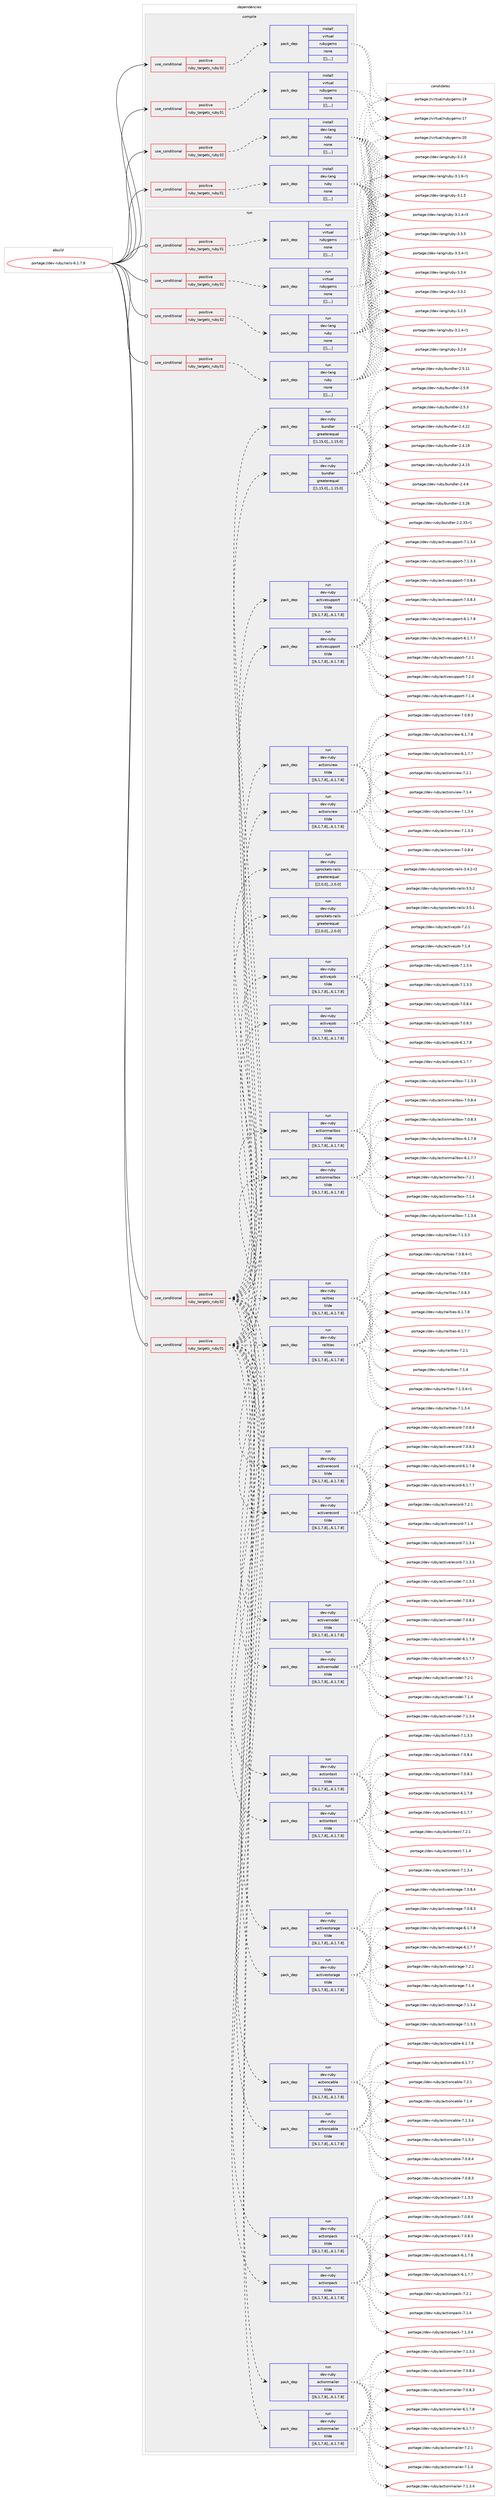 digraph prolog {

# *************
# Graph options
# *************

newrank=true;
concentrate=true;
compound=true;
graph [rankdir=LR,fontname=Helvetica,fontsize=10,ranksep=1.5];#, ranksep=2.5, nodesep=0.2];
edge  [arrowhead=vee];
node  [fontname=Helvetica,fontsize=10];

# **********
# The ebuild
# **********

subgraph cluster_leftcol {
color=gray;
label=<<i>ebuild</i>>;
id [label="portage://dev-ruby/rails-6.1.7.8", color=red, width=4, href="../dev-ruby/rails-6.1.7.8.svg"];
}

# ****************
# The dependencies
# ****************

subgraph cluster_midcol {
color=gray;
label=<<i>dependencies</i>>;
subgraph cluster_compile {
fillcolor="#eeeeee";
style=filled;
label=<<i>compile</i>>;
subgraph cond54939 {
dependency199424 [label=<<TABLE BORDER="0" CELLBORDER="1" CELLSPACING="0" CELLPADDING="4"><TR><TD ROWSPAN="3" CELLPADDING="10">use_conditional</TD></TR><TR><TD>positive</TD></TR><TR><TD>ruby_targets_ruby31</TD></TR></TABLE>>, shape=none, color=red];
subgraph pack143140 {
dependency199425 [label=<<TABLE BORDER="0" CELLBORDER="1" CELLSPACING="0" CELLPADDING="4" WIDTH="220"><TR><TD ROWSPAN="6" CELLPADDING="30">pack_dep</TD></TR><TR><TD WIDTH="110">install</TD></TR><TR><TD>dev-lang</TD></TR><TR><TD>ruby</TD></TR><TR><TD>none</TD></TR><TR><TD>[[],,,,]</TD></TR></TABLE>>, shape=none, color=blue];
}
dependency199424:e -> dependency199425:w [weight=20,style="dashed",arrowhead="vee"];
}
id:e -> dependency199424:w [weight=20,style="solid",arrowhead="vee"];
subgraph cond54940 {
dependency199426 [label=<<TABLE BORDER="0" CELLBORDER="1" CELLSPACING="0" CELLPADDING="4"><TR><TD ROWSPAN="3" CELLPADDING="10">use_conditional</TD></TR><TR><TD>positive</TD></TR><TR><TD>ruby_targets_ruby31</TD></TR></TABLE>>, shape=none, color=red];
subgraph pack143141 {
dependency199427 [label=<<TABLE BORDER="0" CELLBORDER="1" CELLSPACING="0" CELLPADDING="4" WIDTH="220"><TR><TD ROWSPAN="6" CELLPADDING="30">pack_dep</TD></TR><TR><TD WIDTH="110">install</TD></TR><TR><TD>virtual</TD></TR><TR><TD>rubygems</TD></TR><TR><TD>none</TD></TR><TR><TD>[[],,,,]</TD></TR></TABLE>>, shape=none, color=blue];
}
dependency199426:e -> dependency199427:w [weight=20,style="dashed",arrowhead="vee"];
}
id:e -> dependency199426:w [weight=20,style="solid",arrowhead="vee"];
subgraph cond54941 {
dependency199428 [label=<<TABLE BORDER="0" CELLBORDER="1" CELLSPACING="0" CELLPADDING="4"><TR><TD ROWSPAN="3" CELLPADDING="10">use_conditional</TD></TR><TR><TD>positive</TD></TR><TR><TD>ruby_targets_ruby32</TD></TR></TABLE>>, shape=none, color=red];
subgraph pack143142 {
dependency199429 [label=<<TABLE BORDER="0" CELLBORDER="1" CELLSPACING="0" CELLPADDING="4" WIDTH="220"><TR><TD ROWSPAN="6" CELLPADDING="30">pack_dep</TD></TR><TR><TD WIDTH="110">install</TD></TR><TR><TD>dev-lang</TD></TR><TR><TD>ruby</TD></TR><TR><TD>none</TD></TR><TR><TD>[[],,,,]</TD></TR></TABLE>>, shape=none, color=blue];
}
dependency199428:e -> dependency199429:w [weight=20,style="dashed",arrowhead="vee"];
}
id:e -> dependency199428:w [weight=20,style="solid",arrowhead="vee"];
subgraph cond54942 {
dependency199430 [label=<<TABLE BORDER="0" CELLBORDER="1" CELLSPACING="0" CELLPADDING="4"><TR><TD ROWSPAN="3" CELLPADDING="10">use_conditional</TD></TR><TR><TD>positive</TD></TR><TR><TD>ruby_targets_ruby32</TD></TR></TABLE>>, shape=none, color=red];
subgraph pack143143 {
dependency199431 [label=<<TABLE BORDER="0" CELLBORDER="1" CELLSPACING="0" CELLPADDING="4" WIDTH="220"><TR><TD ROWSPAN="6" CELLPADDING="30">pack_dep</TD></TR><TR><TD WIDTH="110">install</TD></TR><TR><TD>virtual</TD></TR><TR><TD>rubygems</TD></TR><TR><TD>none</TD></TR><TR><TD>[[],,,,]</TD></TR></TABLE>>, shape=none, color=blue];
}
dependency199430:e -> dependency199431:w [weight=20,style="dashed",arrowhead="vee"];
}
id:e -> dependency199430:w [weight=20,style="solid",arrowhead="vee"];
}
subgraph cluster_compileandrun {
fillcolor="#eeeeee";
style=filled;
label=<<i>compile and run</i>>;
}
subgraph cluster_run {
fillcolor="#eeeeee";
style=filled;
label=<<i>run</i>>;
subgraph cond54943 {
dependency199432 [label=<<TABLE BORDER="0" CELLBORDER="1" CELLSPACING="0" CELLPADDING="4"><TR><TD ROWSPAN="3" CELLPADDING="10">use_conditional</TD></TR><TR><TD>positive</TD></TR><TR><TD>ruby_targets_ruby31</TD></TR></TABLE>>, shape=none, color=red];
subgraph pack143144 {
dependency199433 [label=<<TABLE BORDER="0" CELLBORDER="1" CELLSPACING="0" CELLPADDING="4" WIDTH="220"><TR><TD ROWSPAN="6" CELLPADDING="30">pack_dep</TD></TR><TR><TD WIDTH="110">run</TD></TR><TR><TD>dev-lang</TD></TR><TR><TD>ruby</TD></TR><TR><TD>none</TD></TR><TR><TD>[[],,,,]</TD></TR></TABLE>>, shape=none, color=blue];
}
dependency199432:e -> dependency199433:w [weight=20,style="dashed",arrowhead="vee"];
}
id:e -> dependency199432:w [weight=20,style="solid",arrowhead="odot"];
subgraph cond54944 {
dependency199434 [label=<<TABLE BORDER="0" CELLBORDER="1" CELLSPACING="0" CELLPADDING="4"><TR><TD ROWSPAN="3" CELLPADDING="10">use_conditional</TD></TR><TR><TD>positive</TD></TR><TR><TD>ruby_targets_ruby31</TD></TR></TABLE>>, shape=none, color=red];
subgraph pack143145 {
dependency199435 [label=<<TABLE BORDER="0" CELLBORDER="1" CELLSPACING="0" CELLPADDING="4" WIDTH="220"><TR><TD ROWSPAN="6" CELLPADDING="30">pack_dep</TD></TR><TR><TD WIDTH="110">run</TD></TR><TR><TD>dev-ruby</TD></TR><TR><TD>actioncable</TD></TR><TR><TD>tilde</TD></TR><TR><TD>[[6,1,7,8],,,6.1.7.8]</TD></TR></TABLE>>, shape=none, color=blue];
}
dependency199434:e -> dependency199435:w [weight=20,style="dashed",arrowhead="vee"];
subgraph pack143146 {
dependency199436 [label=<<TABLE BORDER="0" CELLBORDER="1" CELLSPACING="0" CELLPADDING="4" WIDTH="220"><TR><TD ROWSPAN="6" CELLPADDING="30">pack_dep</TD></TR><TR><TD WIDTH="110">run</TD></TR><TR><TD>dev-ruby</TD></TR><TR><TD>actionmailbox</TD></TR><TR><TD>tilde</TD></TR><TR><TD>[[6,1,7,8],,,6.1.7.8]</TD></TR></TABLE>>, shape=none, color=blue];
}
dependency199434:e -> dependency199436:w [weight=20,style="dashed",arrowhead="vee"];
subgraph pack143147 {
dependency199437 [label=<<TABLE BORDER="0" CELLBORDER="1" CELLSPACING="0" CELLPADDING="4" WIDTH="220"><TR><TD ROWSPAN="6" CELLPADDING="30">pack_dep</TD></TR><TR><TD WIDTH="110">run</TD></TR><TR><TD>dev-ruby</TD></TR><TR><TD>actionmailer</TD></TR><TR><TD>tilde</TD></TR><TR><TD>[[6,1,7,8],,,6.1.7.8]</TD></TR></TABLE>>, shape=none, color=blue];
}
dependency199434:e -> dependency199437:w [weight=20,style="dashed",arrowhead="vee"];
subgraph pack143148 {
dependency199438 [label=<<TABLE BORDER="0" CELLBORDER="1" CELLSPACING="0" CELLPADDING="4" WIDTH="220"><TR><TD ROWSPAN="6" CELLPADDING="30">pack_dep</TD></TR><TR><TD WIDTH="110">run</TD></TR><TR><TD>dev-ruby</TD></TR><TR><TD>actionpack</TD></TR><TR><TD>tilde</TD></TR><TR><TD>[[6,1,7,8],,,6.1.7.8]</TD></TR></TABLE>>, shape=none, color=blue];
}
dependency199434:e -> dependency199438:w [weight=20,style="dashed",arrowhead="vee"];
subgraph pack143149 {
dependency199439 [label=<<TABLE BORDER="0" CELLBORDER="1" CELLSPACING="0" CELLPADDING="4" WIDTH="220"><TR><TD ROWSPAN="6" CELLPADDING="30">pack_dep</TD></TR><TR><TD WIDTH="110">run</TD></TR><TR><TD>dev-ruby</TD></TR><TR><TD>actiontext</TD></TR><TR><TD>tilde</TD></TR><TR><TD>[[6,1,7,8],,,6.1.7.8]</TD></TR></TABLE>>, shape=none, color=blue];
}
dependency199434:e -> dependency199439:w [weight=20,style="dashed",arrowhead="vee"];
subgraph pack143150 {
dependency199440 [label=<<TABLE BORDER="0" CELLBORDER="1" CELLSPACING="0" CELLPADDING="4" WIDTH="220"><TR><TD ROWSPAN="6" CELLPADDING="30">pack_dep</TD></TR><TR><TD WIDTH="110">run</TD></TR><TR><TD>dev-ruby</TD></TR><TR><TD>actionview</TD></TR><TR><TD>tilde</TD></TR><TR><TD>[[6,1,7,8],,,6.1.7.8]</TD></TR></TABLE>>, shape=none, color=blue];
}
dependency199434:e -> dependency199440:w [weight=20,style="dashed",arrowhead="vee"];
subgraph pack143151 {
dependency199441 [label=<<TABLE BORDER="0" CELLBORDER="1" CELLSPACING="0" CELLPADDING="4" WIDTH="220"><TR><TD ROWSPAN="6" CELLPADDING="30">pack_dep</TD></TR><TR><TD WIDTH="110">run</TD></TR><TR><TD>dev-ruby</TD></TR><TR><TD>activejob</TD></TR><TR><TD>tilde</TD></TR><TR><TD>[[6,1,7,8],,,6.1.7.8]</TD></TR></TABLE>>, shape=none, color=blue];
}
dependency199434:e -> dependency199441:w [weight=20,style="dashed",arrowhead="vee"];
subgraph pack143152 {
dependency199442 [label=<<TABLE BORDER="0" CELLBORDER="1" CELLSPACING="0" CELLPADDING="4" WIDTH="220"><TR><TD ROWSPAN="6" CELLPADDING="30">pack_dep</TD></TR><TR><TD WIDTH="110">run</TD></TR><TR><TD>dev-ruby</TD></TR><TR><TD>activemodel</TD></TR><TR><TD>tilde</TD></TR><TR><TD>[[6,1,7,8],,,6.1.7.8]</TD></TR></TABLE>>, shape=none, color=blue];
}
dependency199434:e -> dependency199442:w [weight=20,style="dashed",arrowhead="vee"];
subgraph pack143153 {
dependency199443 [label=<<TABLE BORDER="0" CELLBORDER="1" CELLSPACING="0" CELLPADDING="4" WIDTH="220"><TR><TD ROWSPAN="6" CELLPADDING="30">pack_dep</TD></TR><TR><TD WIDTH="110">run</TD></TR><TR><TD>dev-ruby</TD></TR><TR><TD>activerecord</TD></TR><TR><TD>tilde</TD></TR><TR><TD>[[6,1,7,8],,,6.1.7.8]</TD></TR></TABLE>>, shape=none, color=blue];
}
dependency199434:e -> dependency199443:w [weight=20,style="dashed",arrowhead="vee"];
subgraph pack143154 {
dependency199444 [label=<<TABLE BORDER="0" CELLBORDER="1" CELLSPACING="0" CELLPADDING="4" WIDTH="220"><TR><TD ROWSPAN="6" CELLPADDING="30">pack_dep</TD></TR><TR><TD WIDTH="110">run</TD></TR><TR><TD>dev-ruby</TD></TR><TR><TD>activestorage</TD></TR><TR><TD>tilde</TD></TR><TR><TD>[[6,1,7,8],,,6.1.7.8]</TD></TR></TABLE>>, shape=none, color=blue];
}
dependency199434:e -> dependency199444:w [weight=20,style="dashed",arrowhead="vee"];
subgraph pack143155 {
dependency199445 [label=<<TABLE BORDER="0" CELLBORDER="1" CELLSPACING="0" CELLPADDING="4" WIDTH="220"><TR><TD ROWSPAN="6" CELLPADDING="30">pack_dep</TD></TR><TR><TD WIDTH="110">run</TD></TR><TR><TD>dev-ruby</TD></TR><TR><TD>activesupport</TD></TR><TR><TD>tilde</TD></TR><TR><TD>[[6,1,7,8],,,6.1.7.8]</TD></TR></TABLE>>, shape=none, color=blue];
}
dependency199434:e -> dependency199445:w [weight=20,style="dashed",arrowhead="vee"];
subgraph pack143156 {
dependency199446 [label=<<TABLE BORDER="0" CELLBORDER="1" CELLSPACING="0" CELLPADDING="4" WIDTH="220"><TR><TD ROWSPAN="6" CELLPADDING="30">pack_dep</TD></TR><TR><TD WIDTH="110">run</TD></TR><TR><TD>dev-ruby</TD></TR><TR><TD>railties</TD></TR><TR><TD>tilde</TD></TR><TR><TD>[[6,1,7,8],,,6.1.7.8]</TD></TR></TABLE>>, shape=none, color=blue];
}
dependency199434:e -> dependency199446:w [weight=20,style="dashed",arrowhead="vee"];
subgraph pack143157 {
dependency199447 [label=<<TABLE BORDER="0" CELLBORDER="1" CELLSPACING="0" CELLPADDING="4" WIDTH="220"><TR><TD ROWSPAN="6" CELLPADDING="30">pack_dep</TD></TR><TR><TD WIDTH="110">run</TD></TR><TR><TD>dev-ruby</TD></TR><TR><TD>bundler</TD></TR><TR><TD>greaterequal</TD></TR><TR><TD>[[1,15,0],,,1.15.0]</TD></TR></TABLE>>, shape=none, color=blue];
}
dependency199434:e -> dependency199447:w [weight=20,style="dashed",arrowhead="vee"];
subgraph pack143158 {
dependency199448 [label=<<TABLE BORDER="0" CELLBORDER="1" CELLSPACING="0" CELLPADDING="4" WIDTH="220"><TR><TD ROWSPAN="6" CELLPADDING="30">pack_dep</TD></TR><TR><TD WIDTH="110">run</TD></TR><TR><TD>dev-ruby</TD></TR><TR><TD>sprockets-rails</TD></TR><TR><TD>greaterequal</TD></TR><TR><TD>[[2,0,0],,,2.0.0]</TD></TR></TABLE>>, shape=none, color=blue];
}
dependency199434:e -> dependency199448:w [weight=20,style="dashed",arrowhead="vee"];
}
id:e -> dependency199434:w [weight=20,style="solid",arrowhead="odot"];
subgraph cond54945 {
dependency199449 [label=<<TABLE BORDER="0" CELLBORDER="1" CELLSPACING="0" CELLPADDING="4"><TR><TD ROWSPAN="3" CELLPADDING="10">use_conditional</TD></TR><TR><TD>positive</TD></TR><TR><TD>ruby_targets_ruby31</TD></TR></TABLE>>, shape=none, color=red];
subgraph pack143159 {
dependency199450 [label=<<TABLE BORDER="0" CELLBORDER="1" CELLSPACING="0" CELLPADDING="4" WIDTH="220"><TR><TD ROWSPAN="6" CELLPADDING="30">pack_dep</TD></TR><TR><TD WIDTH="110">run</TD></TR><TR><TD>virtual</TD></TR><TR><TD>rubygems</TD></TR><TR><TD>none</TD></TR><TR><TD>[[],,,,]</TD></TR></TABLE>>, shape=none, color=blue];
}
dependency199449:e -> dependency199450:w [weight=20,style="dashed",arrowhead="vee"];
}
id:e -> dependency199449:w [weight=20,style="solid",arrowhead="odot"];
subgraph cond54946 {
dependency199451 [label=<<TABLE BORDER="0" CELLBORDER="1" CELLSPACING="0" CELLPADDING="4"><TR><TD ROWSPAN="3" CELLPADDING="10">use_conditional</TD></TR><TR><TD>positive</TD></TR><TR><TD>ruby_targets_ruby32</TD></TR></TABLE>>, shape=none, color=red];
subgraph pack143160 {
dependency199452 [label=<<TABLE BORDER="0" CELLBORDER="1" CELLSPACING="0" CELLPADDING="4" WIDTH="220"><TR><TD ROWSPAN="6" CELLPADDING="30">pack_dep</TD></TR><TR><TD WIDTH="110">run</TD></TR><TR><TD>dev-lang</TD></TR><TR><TD>ruby</TD></TR><TR><TD>none</TD></TR><TR><TD>[[],,,,]</TD></TR></TABLE>>, shape=none, color=blue];
}
dependency199451:e -> dependency199452:w [weight=20,style="dashed",arrowhead="vee"];
}
id:e -> dependency199451:w [weight=20,style="solid",arrowhead="odot"];
subgraph cond54947 {
dependency199453 [label=<<TABLE BORDER="0" CELLBORDER="1" CELLSPACING="0" CELLPADDING="4"><TR><TD ROWSPAN="3" CELLPADDING="10">use_conditional</TD></TR><TR><TD>positive</TD></TR><TR><TD>ruby_targets_ruby32</TD></TR></TABLE>>, shape=none, color=red];
subgraph pack143161 {
dependency199454 [label=<<TABLE BORDER="0" CELLBORDER="1" CELLSPACING="0" CELLPADDING="4" WIDTH="220"><TR><TD ROWSPAN="6" CELLPADDING="30">pack_dep</TD></TR><TR><TD WIDTH="110">run</TD></TR><TR><TD>dev-ruby</TD></TR><TR><TD>actioncable</TD></TR><TR><TD>tilde</TD></TR><TR><TD>[[6,1,7,8],,,6.1.7.8]</TD></TR></TABLE>>, shape=none, color=blue];
}
dependency199453:e -> dependency199454:w [weight=20,style="dashed",arrowhead="vee"];
subgraph pack143162 {
dependency199455 [label=<<TABLE BORDER="0" CELLBORDER="1" CELLSPACING="0" CELLPADDING="4" WIDTH="220"><TR><TD ROWSPAN="6" CELLPADDING="30">pack_dep</TD></TR><TR><TD WIDTH="110">run</TD></TR><TR><TD>dev-ruby</TD></TR><TR><TD>actionmailbox</TD></TR><TR><TD>tilde</TD></TR><TR><TD>[[6,1,7,8],,,6.1.7.8]</TD></TR></TABLE>>, shape=none, color=blue];
}
dependency199453:e -> dependency199455:w [weight=20,style="dashed",arrowhead="vee"];
subgraph pack143163 {
dependency199456 [label=<<TABLE BORDER="0" CELLBORDER="1" CELLSPACING="0" CELLPADDING="4" WIDTH="220"><TR><TD ROWSPAN="6" CELLPADDING="30">pack_dep</TD></TR><TR><TD WIDTH="110">run</TD></TR><TR><TD>dev-ruby</TD></TR><TR><TD>actionmailer</TD></TR><TR><TD>tilde</TD></TR><TR><TD>[[6,1,7,8],,,6.1.7.8]</TD></TR></TABLE>>, shape=none, color=blue];
}
dependency199453:e -> dependency199456:w [weight=20,style="dashed",arrowhead="vee"];
subgraph pack143164 {
dependency199457 [label=<<TABLE BORDER="0" CELLBORDER="1" CELLSPACING="0" CELLPADDING="4" WIDTH="220"><TR><TD ROWSPAN="6" CELLPADDING="30">pack_dep</TD></TR><TR><TD WIDTH="110">run</TD></TR><TR><TD>dev-ruby</TD></TR><TR><TD>actionpack</TD></TR><TR><TD>tilde</TD></TR><TR><TD>[[6,1,7,8],,,6.1.7.8]</TD></TR></TABLE>>, shape=none, color=blue];
}
dependency199453:e -> dependency199457:w [weight=20,style="dashed",arrowhead="vee"];
subgraph pack143165 {
dependency199458 [label=<<TABLE BORDER="0" CELLBORDER="1" CELLSPACING="0" CELLPADDING="4" WIDTH="220"><TR><TD ROWSPAN="6" CELLPADDING="30">pack_dep</TD></TR><TR><TD WIDTH="110">run</TD></TR><TR><TD>dev-ruby</TD></TR><TR><TD>actiontext</TD></TR><TR><TD>tilde</TD></TR><TR><TD>[[6,1,7,8],,,6.1.7.8]</TD></TR></TABLE>>, shape=none, color=blue];
}
dependency199453:e -> dependency199458:w [weight=20,style="dashed",arrowhead="vee"];
subgraph pack143166 {
dependency199459 [label=<<TABLE BORDER="0" CELLBORDER="1" CELLSPACING="0" CELLPADDING="4" WIDTH="220"><TR><TD ROWSPAN="6" CELLPADDING="30">pack_dep</TD></TR><TR><TD WIDTH="110">run</TD></TR><TR><TD>dev-ruby</TD></TR><TR><TD>actionview</TD></TR><TR><TD>tilde</TD></TR><TR><TD>[[6,1,7,8],,,6.1.7.8]</TD></TR></TABLE>>, shape=none, color=blue];
}
dependency199453:e -> dependency199459:w [weight=20,style="dashed",arrowhead="vee"];
subgraph pack143167 {
dependency199460 [label=<<TABLE BORDER="0" CELLBORDER="1" CELLSPACING="0" CELLPADDING="4" WIDTH="220"><TR><TD ROWSPAN="6" CELLPADDING="30">pack_dep</TD></TR><TR><TD WIDTH="110">run</TD></TR><TR><TD>dev-ruby</TD></TR><TR><TD>activejob</TD></TR><TR><TD>tilde</TD></TR><TR><TD>[[6,1,7,8],,,6.1.7.8]</TD></TR></TABLE>>, shape=none, color=blue];
}
dependency199453:e -> dependency199460:w [weight=20,style="dashed",arrowhead="vee"];
subgraph pack143168 {
dependency199461 [label=<<TABLE BORDER="0" CELLBORDER="1" CELLSPACING="0" CELLPADDING="4" WIDTH="220"><TR><TD ROWSPAN="6" CELLPADDING="30">pack_dep</TD></TR><TR><TD WIDTH="110">run</TD></TR><TR><TD>dev-ruby</TD></TR><TR><TD>activemodel</TD></TR><TR><TD>tilde</TD></TR><TR><TD>[[6,1,7,8],,,6.1.7.8]</TD></TR></TABLE>>, shape=none, color=blue];
}
dependency199453:e -> dependency199461:w [weight=20,style="dashed",arrowhead="vee"];
subgraph pack143169 {
dependency199462 [label=<<TABLE BORDER="0" CELLBORDER="1" CELLSPACING="0" CELLPADDING="4" WIDTH="220"><TR><TD ROWSPAN="6" CELLPADDING="30">pack_dep</TD></TR><TR><TD WIDTH="110">run</TD></TR><TR><TD>dev-ruby</TD></TR><TR><TD>activerecord</TD></TR><TR><TD>tilde</TD></TR><TR><TD>[[6,1,7,8],,,6.1.7.8]</TD></TR></TABLE>>, shape=none, color=blue];
}
dependency199453:e -> dependency199462:w [weight=20,style="dashed",arrowhead="vee"];
subgraph pack143170 {
dependency199463 [label=<<TABLE BORDER="0" CELLBORDER="1" CELLSPACING="0" CELLPADDING="4" WIDTH="220"><TR><TD ROWSPAN="6" CELLPADDING="30">pack_dep</TD></TR><TR><TD WIDTH="110">run</TD></TR><TR><TD>dev-ruby</TD></TR><TR><TD>activestorage</TD></TR><TR><TD>tilde</TD></TR><TR><TD>[[6,1,7,8],,,6.1.7.8]</TD></TR></TABLE>>, shape=none, color=blue];
}
dependency199453:e -> dependency199463:w [weight=20,style="dashed",arrowhead="vee"];
subgraph pack143171 {
dependency199464 [label=<<TABLE BORDER="0" CELLBORDER="1" CELLSPACING="0" CELLPADDING="4" WIDTH="220"><TR><TD ROWSPAN="6" CELLPADDING="30">pack_dep</TD></TR><TR><TD WIDTH="110">run</TD></TR><TR><TD>dev-ruby</TD></TR><TR><TD>activesupport</TD></TR><TR><TD>tilde</TD></TR><TR><TD>[[6,1,7,8],,,6.1.7.8]</TD></TR></TABLE>>, shape=none, color=blue];
}
dependency199453:e -> dependency199464:w [weight=20,style="dashed",arrowhead="vee"];
subgraph pack143172 {
dependency199465 [label=<<TABLE BORDER="0" CELLBORDER="1" CELLSPACING="0" CELLPADDING="4" WIDTH="220"><TR><TD ROWSPAN="6" CELLPADDING="30">pack_dep</TD></TR><TR><TD WIDTH="110">run</TD></TR><TR><TD>dev-ruby</TD></TR><TR><TD>railties</TD></TR><TR><TD>tilde</TD></TR><TR><TD>[[6,1,7,8],,,6.1.7.8]</TD></TR></TABLE>>, shape=none, color=blue];
}
dependency199453:e -> dependency199465:w [weight=20,style="dashed",arrowhead="vee"];
subgraph pack143173 {
dependency199466 [label=<<TABLE BORDER="0" CELLBORDER="1" CELLSPACING="0" CELLPADDING="4" WIDTH="220"><TR><TD ROWSPAN="6" CELLPADDING="30">pack_dep</TD></TR><TR><TD WIDTH="110">run</TD></TR><TR><TD>dev-ruby</TD></TR><TR><TD>bundler</TD></TR><TR><TD>greaterequal</TD></TR><TR><TD>[[1,15,0],,,1.15.0]</TD></TR></TABLE>>, shape=none, color=blue];
}
dependency199453:e -> dependency199466:w [weight=20,style="dashed",arrowhead="vee"];
subgraph pack143174 {
dependency199467 [label=<<TABLE BORDER="0" CELLBORDER="1" CELLSPACING="0" CELLPADDING="4" WIDTH="220"><TR><TD ROWSPAN="6" CELLPADDING="30">pack_dep</TD></TR><TR><TD WIDTH="110">run</TD></TR><TR><TD>dev-ruby</TD></TR><TR><TD>sprockets-rails</TD></TR><TR><TD>greaterequal</TD></TR><TR><TD>[[2,0,0],,,2.0.0]</TD></TR></TABLE>>, shape=none, color=blue];
}
dependency199453:e -> dependency199467:w [weight=20,style="dashed",arrowhead="vee"];
}
id:e -> dependency199453:w [weight=20,style="solid",arrowhead="odot"];
subgraph cond54948 {
dependency199468 [label=<<TABLE BORDER="0" CELLBORDER="1" CELLSPACING="0" CELLPADDING="4"><TR><TD ROWSPAN="3" CELLPADDING="10">use_conditional</TD></TR><TR><TD>positive</TD></TR><TR><TD>ruby_targets_ruby32</TD></TR></TABLE>>, shape=none, color=red];
subgraph pack143175 {
dependency199469 [label=<<TABLE BORDER="0" CELLBORDER="1" CELLSPACING="0" CELLPADDING="4" WIDTH="220"><TR><TD ROWSPAN="6" CELLPADDING="30">pack_dep</TD></TR><TR><TD WIDTH="110">run</TD></TR><TR><TD>virtual</TD></TR><TR><TD>rubygems</TD></TR><TR><TD>none</TD></TR><TR><TD>[[],,,,]</TD></TR></TABLE>>, shape=none, color=blue];
}
dependency199468:e -> dependency199469:w [weight=20,style="dashed",arrowhead="vee"];
}
id:e -> dependency199468:w [weight=20,style="solid",arrowhead="odot"];
}
}

# **************
# The candidates
# **************

subgraph cluster_choices {
rank=same;
color=gray;
label=<<i>candidates</i>>;

subgraph choice143140 {
color=black;
nodesep=1;
choice10010111845108971101034711411798121455146514653 [label="portage://dev-lang/ruby-3.3.5", color=red, width=4,href="../dev-lang/ruby-3.3.5.svg"];
choice100101118451089711010347114117981214551465146524511449 [label="portage://dev-lang/ruby-3.3.4-r1", color=red, width=4,href="../dev-lang/ruby-3.3.4-r1.svg"];
choice10010111845108971101034711411798121455146514652 [label="portage://dev-lang/ruby-3.3.4", color=red, width=4,href="../dev-lang/ruby-3.3.4.svg"];
choice10010111845108971101034711411798121455146514650 [label="portage://dev-lang/ruby-3.3.2", color=red, width=4,href="../dev-lang/ruby-3.3.2.svg"];
choice10010111845108971101034711411798121455146504653 [label="portage://dev-lang/ruby-3.2.5", color=red, width=4,href="../dev-lang/ruby-3.2.5.svg"];
choice100101118451089711010347114117981214551465046524511449 [label="portage://dev-lang/ruby-3.2.4-r1", color=red, width=4,href="../dev-lang/ruby-3.2.4-r1.svg"];
choice10010111845108971101034711411798121455146504652 [label="portage://dev-lang/ruby-3.2.4", color=red, width=4,href="../dev-lang/ruby-3.2.4.svg"];
choice10010111845108971101034711411798121455146504651 [label="portage://dev-lang/ruby-3.2.3", color=red, width=4,href="../dev-lang/ruby-3.2.3.svg"];
choice100101118451089711010347114117981214551464946544511449 [label="portage://dev-lang/ruby-3.1.6-r1", color=red, width=4,href="../dev-lang/ruby-3.1.6-r1.svg"];
choice10010111845108971101034711411798121455146494653 [label="portage://dev-lang/ruby-3.1.5", color=red, width=4,href="../dev-lang/ruby-3.1.5.svg"];
choice100101118451089711010347114117981214551464946524511451 [label="portage://dev-lang/ruby-3.1.4-r3", color=red, width=4,href="../dev-lang/ruby-3.1.4-r3.svg"];
dependency199425:e -> choice10010111845108971101034711411798121455146514653:w [style=dotted,weight="100"];
dependency199425:e -> choice100101118451089711010347114117981214551465146524511449:w [style=dotted,weight="100"];
dependency199425:e -> choice10010111845108971101034711411798121455146514652:w [style=dotted,weight="100"];
dependency199425:e -> choice10010111845108971101034711411798121455146514650:w [style=dotted,weight="100"];
dependency199425:e -> choice10010111845108971101034711411798121455146504653:w [style=dotted,weight="100"];
dependency199425:e -> choice100101118451089711010347114117981214551465046524511449:w [style=dotted,weight="100"];
dependency199425:e -> choice10010111845108971101034711411798121455146504652:w [style=dotted,weight="100"];
dependency199425:e -> choice10010111845108971101034711411798121455146504651:w [style=dotted,weight="100"];
dependency199425:e -> choice100101118451089711010347114117981214551464946544511449:w [style=dotted,weight="100"];
dependency199425:e -> choice10010111845108971101034711411798121455146494653:w [style=dotted,weight="100"];
dependency199425:e -> choice100101118451089711010347114117981214551464946524511451:w [style=dotted,weight="100"];
}
subgraph choice143141 {
color=black;
nodesep=1;
choice118105114116117971084711411798121103101109115455048 [label="portage://virtual/rubygems-20", color=red, width=4,href="../virtual/rubygems-20.svg"];
choice118105114116117971084711411798121103101109115454957 [label="portage://virtual/rubygems-19", color=red, width=4,href="../virtual/rubygems-19.svg"];
choice118105114116117971084711411798121103101109115454955 [label="portage://virtual/rubygems-17", color=red, width=4,href="../virtual/rubygems-17.svg"];
dependency199427:e -> choice118105114116117971084711411798121103101109115455048:w [style=dotted,weight="100"];
dependency199427:e -> choice118105114116117971084711411798121103101109115454957:w [style=dotted,weight="100"];
dependency199427:e -> choice118105114116117971084711411798121103101109115454955:w [style=dotted,weight="100"];
}
subgraph choice143142 {
color=black;
nodesep=1;
choice10010111845108971101034711411798121455146514653 [label="portage://dev-lang/ruby-3.3.5", color=red, width=4,href="../dev-lang/ruby-3.3.5.svg"];
choice100101118451089711010347114117981214551465146524511449 [label="portage://dev-lang/ruby-3.3.4-r1", color=red, width=4,href="../dev-lang/ruby-3.3.4-r1.svg"];
choice10010111845108971101034711411798121455146514652 [label="portage://dev-lang/ruby-3.3.4", color=red, width=4,href="../dev-lang/ruby-3.3.4.svg"];
choice10010111845108971101034711411798121455146514650 [label="portage://dev-lang/ruby-3.3.2", color=red, width=4,href="../dev-lang/ruby-3.3.2.svg"];
choice10010111845108971101034711411798121455146504653 [label="portage://dev-lang/ruby-3.2.5", color=red, width=4,href="../dev-lang/ruby-3.2.5.svg"];
choice100101118451089711010347114117981214551465046524511449 [label="portage://dev-lang/ruby-3.2.4-r1", color=red, width=4,href="../dev-lang/ruby-3.2.4-r1.svg"];
choice10010111845108971101034711411798121455146504652 [label="portage://dev-lang/ruby-3.2.4", color=red, width=4,href="../dev-lang/ruby-3.2.4.svg"];
choice10010111845108971101034711411798121455146504651 [label="portage://dev-lang/ruby-3.2.3", color=red, width=4,href="../dev-lang/ruby-3.2.3.svg"];
choice100101118451089711010347114117981214551464946544511449 [label="portage://dev-lang/ruby-3.1.6-r1", color=red, width=4,href="../dev-lang/ruby-3.1.6-r1.svg"];
choice10010111845108971101034711411798121455146494653 [label="portage://dev-lang/ruby-3.1.5", color=red, width=4,href="../dev-lang/ruby-3.1.5.svg"];
choice100101118451089711010347114117981214551464946524511451 [label="portage://dev-lang/ruby-3.1.4-r3", color=red, width=4,href="../dev-lang/ruby-3.1.4-r3.svg"];
dependency199429:e -> choice10010111845108971101034711411798121455146514653:w [style=dotted,weight="100"];
dependency199429:e -> choice100101118451089711010347114117981214551465146524511449:w [style=dotted,weight="100"];
dependency199429:e -> choice10010111845108971101034711411798121455146514652:w [style=dotted,weight="100"];
dependency199429:e -> choice10010111845108971101034711411798121455146514650:w [style=dotted,weight="100"];
dependency199429:e -> choice10010111845108971101034711411798121455146504653:w [style=dotted,weight="100"];
dependency199429:e -> choice100101118451089711010347114117981214551465046524511449:w [style=dotted,weight="100"];
dependency199429:e -> choice10010111845108971101034711411798121455146504652:w [style=dotted,weight="100"];
dependency199429:e -> choice10010111845108971101034711411798121455146504651:w [style=dotted,weight="100"];
dependency199429:e -> choice100101118451089711010347114117981214551464946544511449:w [style=dotted,weight="100"];
dependency199429:e -> choice10010111845108971101034711411798121455146494653:w [style=dotted,weight="100"];
dependency199429:e -> choice100101118451089711010347114117981214551464946524511451:w [style=dotted,weight="100"];
}
subgraph choice143143 {
color=black;
nodesep=1;
choice118105114116117971084711411798121103101109115455048 [label="portage://virtual/rubygems-20", color=red, width=4,href="../virtual/rubygems-20.svg"];
choice118105114116117971084711411798121103101109115454957 [label="portage://virtual/rubygems-19", color=red, width=4,href="../virtual/rubygems-19.svg"];
choice118105114116117971084711411798121103101109115454955 [label="portage://virtual/rubygems-17", color=red, width=4,href="../virtual/rubygems-17.svg"];
dependency199431:e -> choice118105114116117971084711411798121103101109115455048:w [style=dotted,weight="100"];
dependency199431:e -> choice118105114116117971084711411798121103101109115454957:w [style=dotted,weight="100"];
dependency199431:e -> choice118105114116117971084711411798121103101109115454955:w [style=dotted,weight="100"];
}
subgraph choice143144 {
color=black;
nodesep=1;
choice10010111845108971101034711411798121455146514653 [label="portage://dev-lang/ruby-3.3.5", color=red, width=4,href="../dev-lang/ruby-3.3.5.svg"];
choice100101118451089711010347114117981214551465146524511449 [label="portage://dev-lang/ruby-3.3.4-r1", color=red, width=4,href="../dev-lang/ruby-3.3.4-r1.svg"];
choice10010111845108971101034711411798121455146514652 [label="portage://dev-lang/ruby-3.3.4", color=red, width=4,href="../dev-lang/ruby-3.3.4.svg"];
choice10010111845108971101034711411798121455146514650 [label="portage://dev-lang/ruby-3.3.2", color=red, width=4,href="../dev-lang/ruby-3.3.2.svg"];
choice10010111845108971101034711411798121455146504653 [label="portage://dev-lang/ruby-3.2.5", color=red, width=4,href="../dev-lang/ruby-3.2.5.svg"];
choice100101118451089711010347114117981214551465046524511449 [label="portage://dev-lang/ruby-3.2.4-r1", color=red, width=4,href="../dev-lang/ruby-3.2.4-r1.svg"];
choice10010111845108971101034711411798121455146504652 [label="portage://dev-lang/ruby-3.2.4", color=red, width=4,href="../dev-lang/ruby-3.2.4.svg"];
choice10010111845108971101034711411798121455146504651 [label="portage://dev-lang/ruby-3.2.3", color=red, width=4,href="../dev-lang/ruby-3.2.3.svg"];
choice100101118451089711010347114117981214551464946544511449 [label="portage://dev-lang/ruby-3.1.6-r1", color=red, width=4,href="../dev-lang/ruby-3.1.6-r1.svg"];
choice10010111845108971101034711411798121455146494653 [label="portage://dev-lang/ruby-3.1.5", color=red, width=4,href="../dev-lang/ruby-3.1.5.svg"];
choice100101118451089711010347114117981214551464946524511451 [label="portage://dev-lang/ruby-3.1.4-r3", color=red, width=4,href="../dev-lang/ruby-3.1.4-r3.svg"];
dependency199433:e -> choice10010111845108971101034711411798121455146514653:w [style=dotted,weight="100"];
dependency199433:e -> choice100101118451089711010347114117981214551465146524511449:w [style=dotted,weight="100"];
dependency199433:e -> choice10010111845108971101034711411798121455146514652:w [style=dotted,weight="100"];
dependency199433:e -> choice10010111845108971101034711411798121455146514650:w [style=dotted,weight="100"];
dependency199433:e -> choice10010111845108971101034711411798121455146504653:w [style=dotted,weight="100"];
dependency199433:e -> choice100101118451089711010347114117981214551465046524511449:w [style=dotted,weight="100"];
dependency199433:e -> choice10010111845108971101034711411798121455146504652:w [style=dotted,weight="100"];
dependency199433:e -> choice10010111845108971101034711411798121455146504651:w [style=dotted,weight="100"];
dependency199433:e -> choice100101118451089711010347114117981214551464946544511449:w [style=dotted,weight="100"];
dependency199433:e -> choice10010111845108971101034711411798121455146494653:w [style=dotted,weight="100"];
dependency199433:e -> choice100101118451089711010347114117981214551464946524511451:w [style=dotted,weight="100"];
}
subgraph choice143145 {
color=black;
nodesep=1;
choice1001011184511411798121479799116105111110999798108101455546504649 [label="portage://dev-ruby/actioncable-7.2.1", color=red, width=4,href="../dev-ruby/actioncable-7.2.1.svg"];
choice1001011184511411798121479799116105111110999798108101455546494652 [label="portage://dev-ruby/actioncable-7.1.4", color=red, width=4,href="../dev-ruby/actioncable-7.1.4.svg"];
choice10010111845114117981214797991161051111109997981081014555464946514652 [label="portage://dev-ruby/actioncable-7.1.3.4", color=red, width=4,href="../dev-ruby/actioncable-7.1.3.4.svg"];
choice10010111845114117981214797991161051111109997981081014555464946514651 [label="portage://dev-ruby/actioncable-7.1.3.3", color=red, width=4,href="../dev-ruby/actioncable-7.1.3.3.svg"];
choice10010111845114117981214797991161051111109997981081014555464846564652 [label="portage://dev-ruby/actioncable-7.0.8.4", color=red, width=4,href="../dev-ruby/actioncable-7.0.8.4.svg"];
choice10010111845114117981214797991161051111109997981081014555464846564651 [label="portage://dev-ruby/actioncable-7.0.8.3", color=red, width=4,href="../dev-ruby/actioncable-7.0.8.3.svg"];
choice10010111845114117981214797991161051111109997981081014554464946554656 [label="portage://dev-ruby/actioncable-6.1.7.8", color=red, width=4,href="../dev-ruby/actioncable-6.1.7.8.svg"];
choice10010111845114117981214797991161051111109997981081014554464946554655 [label="portage://dev-ruby/actioncable-6.1.7.7", color=red, width=4,href="../dev-ruby/actioncable-6.1.7.7.svg"];
dependency199435:e -> choice1001011184511411798121479799116105111110999798108101455546504649:w [style=dotted,weight="100"];
dependency199435:e -> choice1001011184511411798121479799116105111110999798108101455546494652:w [style=dotted,weight="100"];
dependency199435:e -> choice10010111845114117981214797991161051111109997981081014555464946514652:w [style=dotted,weight="100"];
dependency199435:e -> choice10010111845114117981214797991161051111109997981081014555464946514651:w [style=dotted,weight="100"];
dependency199435:e -> choice10010111845114117981214797991161051111109997981081014555464846564652:w [style=dotted,weight="100"];
dependency199435:e -> choice10010111845114117981214797991161051111109997981081014555464846564651:w [style=dotted,weight="100"];
dependency199435:e -> choice10010111845114117981214797991161051111109997981081014554464946554656:w [style=dotted,weight="100"];
dependency199435:e -> choice10010111845114117981214797991161051111109997981081014554464946554655:w [style=dotted,weight="100"];
}
subgraph choice143146 {
color=black;
nodesep=1;
choice10010111845114117981214797991161051111101099710510898111120455546504649 [label="portage://dev-ruby/actionmailbox-7.2.1", color=red, width=4,href="../dev-ruby/actionmailbox-7.2.1.svg"];
choice10010111845114117981214797991161051111101099710510898111120455546494652 [label="portage://dev-ruby/actionmailbox-7.1.4", color=red, width=4,href="../dev-ruby/actionmailbox-7.1.4.svg"];
choice100101118451141179812147979911610511111010997105108981111204555464946514652 [label="portage://dev-ruby/actionmailbox-7.1.3.4", color=red, width=4,href="../dev-ruby/actionmailbox-7.1.3.4.svg"];
choice100101118451141179812147979911610511111010997105108981111204555464946514651 [label="portage://dev-ruby/actionmailbox-7.1.3.3", color=red, width=4,href="../dev-ruby/actionmailbox-7.1.3.3.svg"];
choice100101118451141179812147979911610511111010997105108981111204555464846564652 [label="portage://dev-ruby/actionmailbox-7.0.8.4", color=red, width=4,href="../dev-ruby/actionmailbox-7.0.8.4.svg"];
choice100101118451141179812147979911610511111010997105108981111204555464846564651 [label="portage://dev-ruby/actionmailbox-7.0.8.3", color=red, width=4,href="../dev-ruby/actionmailbox-7.0.8.3.svg"];
choice100101118451141179812147979911610511111010997105108981111204554464946554656 [label="portage://dev-ruby/actionmailbox-6.1.7.8", color=red, width=4,href="../dev-ruby/actionmailbox-6.1.7.8.svg"];
choice100101118451141179812147979911610511111010997105108981111204554464946554655 [label="portage://dev-ruby/actionmailbox-6.1.7.7", color=red, width=4,href="../dev-ruby/actionmailbox-6.1.7.7.svg"];
dependency199436:e -> choice10010111845114117981214797991161051111101099710510898111120455546504649:w [style=dotted,weight="100"];
dependency199436:e -> choice10010111845114117981214797991161051111101099710510898111120455546494652:w [style=dotted,weight="100"];
dependency199436:e -> choice100101118451141179812147979911610511111010997105108981111204555464946514652:w [style=dotted,weight="100"];
dependency199436:e -> choice100101118451141179812147979911610511111010997105108981111204555464946514651:w [style=dotted,weight="100"];
dependency199436:e -> choice100101118451141179812147979911610511111010997105108981111204555464846564652:w [style=dotted,weight="100"];
dependency199436:e -> choice100101118451141179812147979911610511111010997105108981111204555464846564651:w [style=dotted,weight="100"];
dependency199436:e -> choice100101118451141179812147979911610511111010997105108981111204554464946554656:w [style=dotted,weight="100"];
dependency199436:e -> choice100101118451141179812147979911610511111010997105108981111204554464946554655:w [style=dotted,weight="100"];
}
subgraph choice143147 {
color=black;
nodesep=1;
choice100101118451141179812147979911610511111010997105108101114455546504649 [label="portage://dev-ruby/actionmailer-7.2.1", color=red, width=4,href="../dev-ruby/actionmailer-7.2.1.svg"];
choice100101118451141179812147979911610511111010997105108101114455546494652 [label="portage://dev-ruby/actionmailer-7.1.4", color=red, width=4,href="../dev-ruby/actionmailer-7.1.4.svg"];
choice1001011184511411798121479799116105111110109971051081011144555464946514652 [label="portage://dev-ruby/actionmailer-7.1.3.4", color=red, width=4,href="../dev-ruby/actionmailer-7.1.3.4.svg"];
choice1001011184511411798121479799116105111110109971051081011144555464946514651 [label="portage://dev-ruby/actionmailer-7.1.3.3", color=red, width=4,href="../dev-ruby/actionmailer-7.1.3.3.svg"];
choice1001011184511411798121479799116105111110109971051081011144555464846564652 [label="portage://dev-ruby/actionmailer-7.0.8.4", color=red, width=4,href="../dev-ruby/actionmailer-7.0.8.4.svg"];
choice1001011184511411798121479799116105111110109971051081011144555464846564651 [label="portage://dev-ruby/actionmailer-7.0.8.3", color=red, width=4,href="../dev-ruby/actionmailer-7.0.8.3.svg"];
choice1001011184511411798121479799116105111110109971051081011144554464946554656 [label="portage://dev-ruby/actionmailer-6.1.7.8", color=red, width=4,href="../dev-ruby/actionmailer-6.1.7.8.svg"];
choice1001011184511411798121479799116105111110109971051081011144554464946554655 [label="portage://dev-ruby/actionmailer-6.1.7.7", color=red, width=4,href="../dev-ruby/actionmailer-6.1.7.7.svg"];
dependency199437:e -> choice100101118451141179812147979911610511111010997105108101114455546504649:w [style=dotted,weight="100"];
dependency199437:e -> choice100101118451141179812147979911610511111010997105108101114455546494652:w [style=dotted,weight="100"];
dependency199437:e -> choice1001011184511411798121479799116105111110109971051081011144555464946514652:w [style=dotted,weight="100"];
dependency199437:e -> choice1001011184511411798121479799116105111110109971051081011144555464946514651:w [style=dotted,weight="100"];
dependency199437:e -> choice1001011184511411798121479799116105111110109971051081011144555464846564652:w [style=dotted,weight="100"];
dependency199437:e -> choice1001011184511411798121479799116105111110109971051081011144555464846564651:w [style=dotted,weight="100"];
dependency199437:e -> choice1001011184511411798121479799116105111110109971051081011144554464946554656:w [style=dotted,weight="100"];
dependency199437:e -> choice1001011184511411798121479799116105111110109971051081011144554464946554655:w [style=dotted,weight="100"];
}
subgraph choice143148 {
color=black;
nodesep=1;
choice10010111845114117981214797991161051111101129799107455546504649 [label="portage://dev-ruby/actionpack-7.2.1", color=red, width=4,href="../dev-ruby/actionpack-7.2.1.svg"];
choice10010111845114117981214797991161051111101129799107455546494652 [label="portage://dev-ruby/actionpack-7.1.4", color=red, width=4,href="../dev-ruby/actionpack-7.1.4.svg"];
choice100101118451141179812147979911610511111011297991074555464946514652 [label="portage://dev-ruby/actionpack-7.1.3.4", color=red, width=4,href="../dev-ruby/actionpack-7.1.3.4.svg"];
choice100101118451141179812147979911610511111011297991074555464946514651 [label="portage://dev-ruby/actionpack-7.1.3.3", color=red, width=4,href="../dev-ruby/actionpack-7.1.3.3.svg"];
choice100101118451141179812147979911610511111011297991074555464846564652 [label="portage://dev-ruby/actionpack-7.0.8.4", color=red, width=4,href="../dev-ruby/actionpack-7.0.8.4.svg"];
choice100101118451141179812147979911610511111011297991074555464846564651 [label="portage://dev-ruby/actionpack-7.0.8.3", color=red, width=4,href="../dev-ruby/actionpack-7.0.8.3.svg"];
choice100101118451141179812147979911610511111011297991074554464946554656 [label="portage://dev-ruby/actionpack-6.1.7.8", color=red, width=4,href="../dev-ruby/actionpack-6.1.7.8.svg"];
choice100101118451141179812147979911610511111011297991074554464946554655 [label="portage://dev-ruby/actionpack-6.1.7.7", color=red, width=4,href="../dev-ruby/actionpack-6.1.7.7.svg"];
dependency199438:e -> choice10010111845114117981214797991161051111101129799107455546504649:w [style=dotted,weight="100"];
dependency199438:e -> choice10010111845114117981214797991161051111101129799107455546494652:w [style=dotted,weight="100"];
dependency199438:e -> choice100101118451141179812147979911610511111011297991074555464946514652:w [style=dotted,weight="100"];
dependency199438:e -> choice100101118451141179812147979911610511111011297991074555464946514651:w [style=dotted,weight="100"];
dependency199438:e -> choice100101118451141179812147979911610511111011297991074555464846564652:w [style=dotted,weight="100"];
dependency199438:e -> choice100101118451141179812147979911610511111011297991074555464846564651:w [style=dotted,weight="100"];
dependency199438:e -> choice100101118451141179812147979911610511111011297991074554464946554656:w [style=dotted,weight="100"];
dependency199438:e -> choice100101118451141179812147979911610511111011297991074554464946554655:w [style=dotted,weight="100"];
}
subgraph choice143149 {
color=black;
nodesep=1;
choice1001011184511411798121479799116105111110116101120116455546504649 [label="portage://dev-ruby/actiontext-7.2.1", color=red, width=4,href="../dev-ruby/actiontext-7.2.1.svg"];
choice1001011184511411798121479799116105111110116101120116455546494652 [label="portage://dev-ruby/actiontext-7.1.4", color=red, width=4,href="../dev-ruby/actiontext-7.1.4.svg"];
choice10010111845114117981214797991161051111101161011201164555464946514652 [label="portage://dev-ruby/actiontext-7.1.3.4", color=red, width=4,href="../dev-ruby/actiontext-7.1.3.4.svg"];
choice10010111845114117981214797991161051111101161011201164555464946514651 [label="portage://dev-ruby/actiontext-7.1.3.3", color=red, width=4,href="../dev-ruby/actiontext-7.1.3.3.svg"];
choice10010111845114117981214797991161051111101161011201164555464846564652 [label="portage://dev-ruby/actiontext-7.0.8.4", color=red, width=4,href="../dev-ruby/actiontext-7.0.8.4.svg"];
choice10010111845114117981214797991161051111101161011201164555464846564651 [label="portage://dev-ruby/actiontext-7.0.8.3", color=red, width=4,href="../dev-ruby/actiontext-7.0.8.3.svg"];
choice10010111845114117981214797991161051111101161011201164554464946554656 [label="portage://dev-ruby/actiontext-6.1.7.8", color=red, width=4,href="../dev-ruby/actiontext-6.1.7.8.svg"];
choice10010111845114117981214797991161051111101161011201164554464946554655 [label="portage://dev-ruby/actiontext-6.1.7.7", color=red, width=4,href="../dev-ruby/actiontext-6.1.7.7.svg"];
dependency199439:e -> choice1001011184511411798121479799116105111110116101120116455546504649:w [style=dotted,weight="100"];
dependency199439:e -> choice1001011184511411798121479799116105111110116101120116455546494652:w [style=dotted,weight="100"];
dependency199439:e -> choice10010111845114117981214797991161051111101161011201164555464946514652:w [style=dotted,weight="100"];
dependency199439:e -> choice10010111845114117981214797991161051111101161011201164555464946514651:w [style=dotted,weight="100"];
dependency199439:e -> choice10010111845114117981214797991161051111101161011201164555464846564652:w [style=dotted,weight="100"];
dependency199439:e -> choice10010111845114117981214797991161051111101161011201164555464846564651:w [style=dotted,weight="100"];
dependency199439:e -> choice10010111845114117981214797991161051111101161011201164554464946554656:w [style=dotted,weight="100"];
dependency199439:e -> choice10010111845114117981214797991161051111101161011201164554464946554655:w [style=dotted,weight="100"];
}
subgraph choice143150 {
color=black;
nodesep=1;
choice1001011184511411798121479799116105111110118105101119455546504649 [label="portage://dev-ruby/actionview-7.2.1", color=red, width=4,href="../dev-ruby/actionview-7.2.1.svg"];
choice1001011184511411798121479799116105111110118105101119455546494652 [label="portage://dev-ruby/actionview-7.1.4", color=red, width=4,href="../dev-ruby/actionview-7.1.4.svg"];
choice10010111845114117981214797991161051111101181051011194555464946514652 [label="portage://dev-ruby/actionview-7.1.3.4", color=red, width=4,href="../dev-ruby/actionview-7.1.3.4.svg"];
choice10010111845114117981214797991161051111101181051011194555464946514651 [label="portage://dev-ruby/actionview-7.1.3.3", color=red, width=4,href="../dev-ruby/actionview-7.1.3.3.svg"];
choice10010111845114117981214797991161051111101181051011194555464846564652 [label="portage://dev-ruby/actionview-7.0.8.4", color=red, width=4,href="../dev-ruby/actionview-7.0.8.4.svg"];
choice10010111845114117981214797991161051111101181051011194555464846564651 [label="portage://dev-ruby/actionview-7.0.8.3", color=red, width=4,href="../dev-ruby/actionview-7.0.8.3.svg"];
choice10010111845114117981214797991161051111101181051011194554464946554656 [label="portage://dev-ruby/actionview-6.1.7.8", color=red, width=4,href="../dev-ruby/actionview-6.1.7.8.svg"];
choice10010111845114117981214797991161051111101181051011194554464946554655 [label="portage://dev-ruby/actionview-6.1.7.7", color=red, width=4,href="../dev-ruby/actionview-6.1.7.7.svg"];
dependency199440:e -> choice1001011184511411798121479799116105111110118105101119455546504649:w [style=dotted,weight="100"];
dependency199440:e -> choice1001011184511411798121479799116105111110118105101119455546494652:w [style=dotted,weight="100"];
dependency199440:e -> choice10010111845114117981214797991161051111101181051011194555464946514652:w [style=dotted,weight="100"];
dependency199440:e -> choice10010111845114117981214797991161051111101181051011194555464946514651:w [style=dotted,weight="100"];
dependency199440:e -> choice10010111845114117981214797991161051111101181051011194555464846564652:w [style=dotted,weight="100"];
dependency199440:e -> choice10010111845114117981214797991161051111101181051011194555464846564651:w [style=dotted,weight="100"];
dependency199440:e -> choice10010111845114117981214797991161051111101181051011194554464946554656:w [style=dotted,weight="100"];
dependency199440:e -> choice10010111845114117981214797991161051111101181051011194554464946554655:w [style=dotted,weight="100"];
}
subgraph choice143151 {
color=black;
nodesep=1;
choice100101118451141179812147979911610511810110611198455546504649 [label="portage://dev-ruby/activejob-7.2.1", color=red, width=4,href="../dev-ruby/activejob-7.2.1.svg"];
choice100101118451141179812147979911610511810110611198455546494652 [label="portage://dev-ruby/activejob-7.1.4", color=red, width=4,href="../dev-ruby/activejob-7.1.4.svg"];
choice1001011184511411798121479799116105118101106111984555464946514652 [label="portage://dev-ruby/activejob-7.1.3.4", color=red, width=4,href="../dev-ruby/activejob-7.1.3.4.svg"];
choice1001011184511411798121479799116105118101106111984555464946514651 [label="portage://dev-ruby/activejob-7.1.3.3", color=red, width=4,href="../dev-ruby/activejob-7.1.3.3.svg"];
choice1001011184511411798121479799116105118101106111984555464846564652 [label="portage://dev-ruby/activejob-7.0.8.4", color=red, width=4,href="../dev-ruby/activejob-7.0.8.4.svg"];
choice1001011184511411798121479799116105118101106111984555464846564651 [label="portage://dev-ruby/activejob-7.0.8.3", color=red, width=4,href="../dev-ruby/activejob-7.0.8.3.svg"];
choice1001011184511411798121479799116105118101106111984554464946554656 [label="portage://dev-ruby/activejob-6.1.7.8", color=red, width=4,href="../dev-ruby/activejob-6.1.7.8.svg"];
choice1001011184511411798121479799116105118101106111984554464946554655 [label="portage://dev-ruby/activejob-6.1.7.7", color=red, width=4,href="../dev-ruby/activejob-6.1.7.7.svg"];
dependency199441:e -> choice100101118451141179812147979911610511810110611198455546504649:w [style=dotted,weight="100"];
dependency199441:e -> choice100101118451141179812147979911610511810110611198455546494652:w [style=dotted,weight="100"];
dependency199441:e -> choice1001011184511411798121479799116105118101106111984555464946514652:w [style=dotted,weight="100"];
dependency199441:e -> choice1001011184511411798121479799116105118101106111984555464946514651:w [style=dotted,weight="100"];
dependency199441:e -> choice1001011184511411798121479799116105118101106111984555464846564652:w [style=dotted,weight="100"];
dependency199441:e -> choice1001011184511411798121479799116105118101106111984555464846564651:w [style=dotted,weight="100"];
dependency199441:e -> choice1001011184511411798121479799116105118101106111984554464946554656:w [style=dotted,weight="100"];
dependency199441:e -> choice1001011184511411798121479799116105118101106111984554464946554655:w [style=dotted,weight="100"];
}
subgraph choice143152 {
color=black;
nodesep=1;
choice1001011184511411798121479799116105118101109111100101108455546504649 [label="portage://dev-ruby/activemodel-7.2.1", color=red, width=4,href="../dev-ruby/activemodel-7.2.1.svg"];
choice1001011184511411798121479799116105118101109111100101108455546494652 [label="portage://dev-ruby/activemodel-7.1.4", color=red, width=4,href="../dev-ruby/activemodel-7.1.4.svg"];
choice10010111845114117981214797991161051181011091111001011084555464946514652 [label="portage://dev-ruby/activemodel-7.1.3.4", color=red, width=4,href="../dev-ruby/activemodel-7.1.3.4.svg"];
choice10010111845114117981214797991161051181011091111001011084555464946514651 [label="portage://dev-ruby/activemodel-7.1.3.3", color=red, width=4,href="../dev-ruby/activemodel-7.1.3.3.svg"];
choice10010111845114117981214797991161051181011091111001011084555464846564652 [label="portage://dev-ruby/activemodel-7.0.8.4", color=red, width=4,href="../dev-ruby/activemodel-7.0.8.4.svg"];
choice10010111845114117981214797991161051181011091111001011084555464846564651 [label="portage://dev-ruby/activemodel-7.0.8.3", color=red, width=4,href="../dev-ruby/activemodel-7.0.8.3.svg"];
choice10010111845114117981214797991161051181011091111001011084554464946554656 [label="portage://dev-ruby/activemodel-6.1.7.8", color=red, width=4,href="../dev-ruby/activemodel-6.1.7.8.svg"];
choice10010111845114117981214797991161051181011091111001011084554464946554655 [label="portage://dev-ruby/activemodel-6.1.7.7", color=red, width=4,href="../dev-ruby/activemodel-6.1.7.7.svg"];
dependency199442:e -> choice1001011184511411798121479799116105118101109111100101108455546504649:w [style=dotted,weight="100"];
dependency199442:e -> choice1001011184511411798121479799116105118101109111100101108455546494652:w [style=dotted,weight="100"];
dependency199442:e -> choice10010111845114117981214797991161051181011091111001011084555464946514652:w [style=dotted,weight="100"];
dependency199442:e -> choice10010111845114117981214797991161051181011091111001011084555464946514651:w [style=dotted,weight="100"];
dependency199442:e -> choice10010111845114117981214797991161051181011091111001011084555464846564652:w [style=dotted,weight="100"];
dependency199442:e -> choice10010111845114117981214797991161051181011091111001011084555464846564651:w [style=dotted,weight="100"];
dependency199442:e -> choice10010111845114117981214797991161051181011091111001011084554464946554656:w [style=dotted,weight="100"];
dependency199442:e -> choice10010111845114117981214797991161051181011091111001011084554464946554655:w [style=dotted,weight="100"];
}
subgraph choice143153 {
color=black;
nodesep=1;
choice100101118451141179812147979911610511810111410199111114100455546504649 [label="portage://dev-ruby/activerecord-7.2.1", color=red, width=4,href="../dev-ruby/activerecord-7.2.1.svg"];
choice100101118451141179812147979911610511810111410199111114100455546494652 [label="portage://dev-ruby/activerecord-7.1.4", color=red, width=4,href="../dev-ruby/activerecord-7.1.4.svg"];
choice1001011184511411798121479799116105118101114101991111141004555464946514652 [label="portage://dev-ruby/activerecord-7.1.3.4", color=red, width=4,href="../dev-ruby/activerecord-7.1.3.4.svg"];
choice1001011184511411798121479799116105118101114101991111141004555464946514651 [label="portage://dev-ruby/activerecord-7.1.3.3", color=red, width=4,href="../dev-ruby/activerecord-7.1.3.3.svg"];
choice1001011184511411798121479799116105118101114101991111141004555464846564652 [label="portage://dev-ruby/activerecord-7.0.8.4", color=red, width=4,href="../dev-ruby/activerecord-7.0.8.4.svg"];
choice1001011184511411798121479799116105118101114101991111141004555464846564651 [label="portage://dev-ruby/activerecord-7.0.8.3", color=red, width=4,href="../dev-ruby/activerecord-7.0.8.3.svg"];
choice1001011184511411798121479799116105118101114101991111141004554464946554656 [label="portage://dev-ruby/activerecord-6.1.7.8", color=red, width=4,href="../dev-ruby/activerecord-6.1.7.8.svg"];
choice1001011184511411798121479799116105118101114101991111141004554464946554655 [label="portage://dev-ruby/activerecord-6.1.7.7", color=red, width=4,href="../dev-ruby/activerecord-6.1.7.7.svg"];
dependency199443:e -> choice100101118451141179812147979911610511810111410199111114100455546504649:w [style=dotted,weight="100"];
dependency199443:e -> choice100101118451141179812147979911610511810111410199111114100455546494652:w [style=dotted,weight="100"];
dependency199443:e -> choice1001011184511411798121479799116105118101114101991111141004555464946514652:w [style=dotted,weight="100"];
dependency199443:e -> choice1001011184511411798121479799116105118101114101991111141004555464946514651:w [style=dotted,weight="100"];
dependency199443:e -> choice1001011184511411798121479799116105118101114101991111141004555464846564652:w [style=dotted,weight="100"];
dependency199443:e -> choice1001011184511411798121479799116105118101114101991111141004555464846564651:w [style=dotted,weight="100"];
dependency199443:e -> choice1001011184511411798121479799116105118101114101991111141004554464946554656:w [style=dotted,weight="100"];
dependency199443:e -> choice1001011184511411798121479799116105118101114101991111141004554464946554655:w [style=dotted,weight="100"];
}
subgraph choice143154 {
color=black;
nodesep=1;
choice100101118451141179812147979911610511810111511611111497103101455546504649 [label="portage://dev-ruby/activestorage-7.2.1", color=red, width=4,href="../dev-ruby/activestorage-7.2.1.svg"];
choice100101118451141179812147979911610511810111511611111497103101455546494652 [label="portage://dev-ruby/activestorage-7.1.4", color=red, width=4,href="../dev-ruby/activestorage-7.1.4.svg"];
choice1001011184511411798121479799116105118101115116111114971031014555464946514652 [label="portage://dev-ruby/activestorage-7.1.3.4", color=red, width=4,href="../dev-ruby/activestorage-7.1.3.4.svg"];
choice1001011184511411798121479799116105118101115116111114971031014555464946514651 [label="portage://dev-ruby/activestorage-7.1.3.3", color=red, width=4,href="../dev-ruby/activestorage-7.1.3.3.svg"];
choice1001011184511411798121479799116105118101115116111114971031014555464846564652 [label="portage://dev-ruby/activestorage-7.0.8.4", color=red, width=4,href="../dev-ruby/activestorage-7.0.8.4.svg"];
choice1001011184511411798121479799116105118101115116111114971031014555464846564651 [label="portage://dev-ruby/activestorage-7.0.8.3", color=red, width=4,href="../dev-ruby/activestorage-7.0.8.3.svg"];
choice1001011184511411798121479799116105118101115116111114971031014554464946554656 [label="portage://dev-ruby/activestorage-6.1.7.8", color=red, width=4,href="../dev-ruby/activestorage-6.1.7.8.svg"];
choice1001011184511411798121479799116105118101115116111114971031014554464946554655 [label="portage://dev-ruby/activestorage-6.1.7.7", color=red, width=4,href="../dev-ruby/activestorage-6.1.7.7.svg"];
dependency199444:e -> choice100101118451141179812147979911610511810111511611111497103101455546504649:w [style=dotted,weight="100"];
dependency199444:e -> choice100101118451141179812147979911610511810111511611111497103101455546494652:w [style=dotted,weight="100"];
dependency199444:e -> choice1001011184511411798121479799116105118101115116111114971031014555464946514652:w [style=dotted,weight="100"];
dependency199444:e -> choice1001011184511411798121479799116105118101115116111114971031014555464946514651:w [style=dotted,weight="100"];
dependency199444:e -> choice1001011184511411798121479799116105118101115116111114971031014555464846564652:w [style=dotted,weight="100"];
dependency199444:e -> choice1001011184511411798121479799116105118101115116111114971031014555464846564651:w [style=dotted,weight="100"];
dependency199444:e -> choice1001011184511411798121479799116105118101115116111114971031014554464946554656:w [style=dotted,weight="100"];
dependency199444:e -> choice1001011184511411798121479799116105118101115116111114971031014554464946554655:w [style=dotted,weight="100"];
}
subgraph choice143155 {
color=black;
nodesep=1;
choice1001011184511411798121479799116105118101115117112112111114116455546504649 [label="portage://dev-ruby/activesupport-7.2.1", color=red, width=4,href="../dev-ruby/activesupport-7.2.1.svg"];
choice1001011184511411798121479799116105118101115117112112111114116455546504648 [label="portage://dev-ruby/activesupport-7.2.0", color=red, width=4,href="../dev-ruby/activesupport-7.2.0.svg"];
choice1001011184511411798121479799116105118101115117112112111114116455546494652 [label="portage://dev-ruby/activesupport-7.1.4", color=red, width=4,href="../dev-ruby/activesupport-7.1.4.svg"];
choice10010111845114117981214797991161051181011151171121121111141164555464946514652 [label="portage://dev-ruby/activesupport-7.1.3.4", color=red, width=4,href="../dev-ruby/activesupport-7.1.3.4.svg"];
choice10010111845114117981214797991161051181011151171121121111141164555464946514651 [label="portage://dev-ruby/activesupport-7.1.3.3", color=red, width=4,href="../dev-ruby/activesupport-7.1.3.3.svg"];
choice10010111845114117981214797991161051181011151171121121111141164555464846564652 [label="portage://dev-ruby/activesupport-7.0.8.4", color=red, width=4,href="../dev-ruby/activesupport-7.0.8.4.svg"];
choice10010111845114117981214797991161051181011151171121121111141164555464846564651 [label="portage://dev-ruby/activesupport-7.0.8.3", color=red, width=4,href="../dev-ruby/activesupport-7.0.8.3.svg"];
choice10010111845114117981214797991161051181011151171121121111141164554464946554656 [label="portage://dev-ruby/activesupport-6.1.7.8", color=red, width=4,href="../dev-ruby/activesupport-6.1.7.8.svg"];
choice10010111845114117981214797991161051181011151171121121111141164554464946554655 [label="portage://dev-ruby/activesupport-6.1.7.7", color=red, width=4,href="../dev-ruby/activesupport-6.1.7.7.svg"];
dependency199445:e -> choice1001011184511411798121479799116105118101115117112112111114116455546504649:w [style=dotted,weight="100"];
dependency199445:e -> choice1001011184511411798121479799116105118101115117112112111114116455546504648:w [style=dotted,weight="100"];
dependency199445:e -> choice1001011184511411798121479799116105118101115117112112111114116455546494652:w [style=dotted,weight="100"];
dependency199445:e -> choice10010111845114117981214797991161051181011151171121121111141164555464946514652:w [style=dotted,weight="100"];
dependency199445:e -> choice10010111845114117981214797991161051181011151171121121111141164555464946514651:w [style=dotted,weight="100"];
dependency199445:e -> choice10010111845114117981214797991161051181011151171121121111141164555464846564652:w [style=dotted,weight="100"];
dependency199445:e -> choice10010111845114117981214797991161051181011151171121121111141164555464846564651:w [style=dotted,weight="100"];
dependency199445:e -> choice10010111845114117981214797991161051181011151171121121111141164554464946554656:w [style=dotted,weight="100"];
dependency199445:e -> choice10010111845114117981214797991161051181011151171121121111141164554464946554655:w [style=dotted,weight="100"];
}
subgraph choice143156 {
color=black;
nodesep=1;
choice10010111845114117981214711497105108116105101115455546504649 [label="portage://dev-ruby/railties-7.2.1", color=red, width=4,href="../dev-ruby/railties-7.2.1.svg"];
choice10010111845114117981214711497105108116105101115455546494652 [label="portage://dev-ruby/railties-7.1.4", color=red, width=4,href="../dev-ruby/railties-7.1.4.svg"];
choice1001011184511411798121471149710510811610510111545554649465146524511449 [label="portage://dev-ruby/railties-7.1.3.4-r1", color=red, width=4,href="../dev-ruby/railties-7.1.3.4-r1.svg"];
choice100101118451141179812147114971051081161051011154555464946514652 [label="portage://dev-ruby/railties-7.1.3.4", color=red, width=4,href="../dev-ruby/railties-7.1.3.4.svg"];
choice100101118451141179812147114971051081161051011154555464946514651 [label="portage://dev-ruby/railties-7.1.3.3", color=red, width=4,href="../dev-ruby/railties-7.1.3.3.svg"];
choice1001011184511411798121471149710510811610510111545554648465646524511449 [label="portage://dev-ruby/railties-7.0.8.4-r1", color=red, width=4,href="../dev-ruby/railties-7.0.8.4-r1.svg"];
choice100101118451141179812147114971051081161051011154555464846564652 [label="portage://dev-ruby/railties-7.0.8.4", color=red, width=4,href="../dev-ruby/railties-7.0.8.4.svg"];
choice100101118451141179812147114971051081161051011154555464846564651 [label="portage://dev-ruby/railties-7.0.8.3", color=red, width=4,href="../dev-ruby/railties-7.0.8.3.svg"];
choice100101118451141179812147114971051081161051011154554464946554656 [label="portage://dev-ruby/railties-6.1.7.8", color=red, width=4,href="../dev-ruby/railties-6.1.7.8.svg"];
choice100101118451141179812147114971051081161051011154554464946554655 [label="portage://dev-ruby/railties-6.1.7.7", color=red, width=4,href="../dev-ruby/railties-6.1.7.7.svg"];
dependency199446:e -> choice10010111845114117981214711497105108116105101115455546504649:w [style=dotted,weight="100"];
dependency199446:e -> choice10010111845114117981214711497105108116105101115455546494652:w [style=dotted,weight="100"];
dependency199446:e -> choice1001011184511411798121471149710510811610510111545554649465146524511449:w [style=dotted,weight="100"];
dependency199446:e -> choice100101118451141179812147114971051081161051011154555464946514652:w [style=dotted,weight="100"];
dependency199446:e -> choice100101118451141179812147114971051081161051011154555464946514651:w [style=dotted,weight="100"];
dependency199446:e -> choice1001011184511411798121471149710510811610510111545554648465646524511449:w [style=dotted,weight="100"];
dependency199446:e -> choice100101118451141179812147114971051081161051011154555464846564652:w [style=dotted,weight="100"];
dependency199446:e -> choice100101118451141179812147114971051081161051011154555464846564651:w [style=dotted,weight="100"];
dependency199446:e -> choice100101118451141179812147114971051081161051011154554464946554656:w [style=dotted,weight="100"];
dependency199446:e -> choice100101118451141179812147114971051081161051011154554464946554655:w [style=dotted,weight="100"];
}
subgraph choice143157 {
color=black;
nodesep=1;
choice1001011184511411798121479811711010010810111445504653464949 [label="portage://dev-ruby/bundler-2.5.11", color=red, width=4,href="../dev-ruby/bundler-2.5.11.svg"];
choice10010111845114117981214798117110100108101114455046534657 [label="portage://dev-ruby/bundler-2.5.9", color=red, width=4,href="../dev-ruby/bundler-2.5.9.svg"];
choice10010111845114117981214798117110100108101114455046534651 [label="portage://dev-ruby/bundler-2.5.3", color=red, width=4,href="../dev-ruby/bundler-2.5.3.svg"];
choice1001011184511411798121479811711010010810111445504652465050 [label="portage://dev-ruby/bundler-2.4.22", color=red, width=4,href="../dev-ruby/bundler-2.4.22.svg"];
choice1001011184511411798121479811711010010810111445504652464957 [label="portage://dev-ruby/bundler-2.4.19", color=red, width=4,href="../dev-ruby/bundler-2.4.19.svg"];
choice1001011184511411798121479811711010010810111445504652464953 [label="portage://dev-ruby/bundler-2.4.15", color=red, width=4,href="../dev-ruby/bundler-2.4.15.svg"];
choice10010111845114117981214798117110100108101114455046524654 [label="portage://dev-ruby/bundler-2.4.6", color=red, width=4,href="../dev-ruby/bundler-2.4.6.svg"];
choice1001011184511411798121479811711010010810111445504651465054 [label="portage://dev-ruby/bundler-2.3.26", color=red, width=4,href="../dev-ruby/bundler-2.3.26.svg"];
choice10010111845114117981214798117110100108101114455046504651514511449 [label="portage://dev-ruby/bundler-2.2.33-r1", color=red, width=4,href="../dev-ruby/bundler-2.2.33-r1.svg"];
dependency199447:e -> choice1001011184511411798121479811711010010810111445504653464949:w [style=dotted,weight="100"];
dependency199447:e -> choice10010111845114117981214798117110100108101114455046534657:w [style=dotted,weight="100"];
dependency199447:e -> choice10010111845114117981214798117110100108101114455046534651:w [style=dotted,weight="100"];
dependency199447:e -> choice1001011184511411798121479811711010010810111445504652465050:w [style=dotted,weight="100"];
dependency199447:e -> choice1001011184511411798121479811711010010810111445504652464957:w [style=dotted,weight="100"];
dependency199447:e -> choice1001011184511411798121479811711010010810111445504652464953:w [style=dotted,weight="100"];
dependency199447:e -> choice10010111845114117981214798117110100108101114455046524654:w [style=dotted,weight="100"];
dependency199447:e -> choice1001011184511411798121479811711010010810111445504651465054:w [style=dotted,weight="100"];
dependency199447:e -> choice10010111845114117981214798117110100108101114455046504651514511449:w [style=dotted,weight="100"];
}
subgraph choice143158 {
color=black;
nodesep=1;
choice100101118451141179812147115112114111991071011161154511497105108115455146534650 [label="portage://dev-ruby/sprockets-rails-3.5.2", color=red, width=4,href="../dev-ruby/sprockets-rails-3.5.2.svg"];
choice100101118451141179812147115112114111991071011161154511497105108115455146534649 [label="portage://dev-ruby/sprockets-rails-3.5.1", color=red, width=4,href="../dev-ruby/sprockets-rails-3.5.1.svg"];
choice1001011184511411798121471151121141119910710111611545114971051081154551465246504511450 [label="portage://dev-ruby/sprockets-rails-3.4.2-r2", color=red, width=4,href="../dev-ruby/sprockets-rails-3.4.2-r2.svg"];
dependency199448:e -> choice100101118451141179812147115112114111991071011161154511497105108115455146534650:w [style=dotted,weight="100"];
dependency199448:e -> choice100101118451141179812147115112114111991071011161154511497105108115455146534649:w [style=dotted,weight="100"];
dependency199448:e -> choice1001011184511411798121471151121141119910710111611545114971051081154551465246504511450:w [style=dotted,weight="100"];
}
subgraph choice143159 {
color=black;
nodesep=1;
choice118105114116117971084711411798121103101109115455048 [label="portage://virtual/rubygems-20", color=red, width=4,href="../virtual/rubygems-20.svg"];
choice118105114116117971084711411798121103101109115454957 [label="portage://virtual/rubygems-19", color=red, width=4,href="../virtual/rubygems-19.svg"];
choice118105114116117971084711411798121103101109115454955 [label="portage://virtual/rubygems-17", color=red, width=4,href="../virtual/rubygems-17.svg"];
dependency199450:e -> choice118105114116117971084711411798121103101109115455048:w [style=dotted,weight="100"];
dependency199450:e -> choice118105114116117971084711411798121103101109115454957:w [style=dotted,weight="100"];
dependency199450:e -> choice118105114116117971084711411798121103101109115454955:w [style=dotted,weight="100"];
}
subgraph choice143160 {
color=black;
nodesep=1;
choice10010111845108971101034711411798121455146514653 [label="portage://dev-lang/ruby-3.3.5", color=red, width=4,href="../dev-lang/ruby-3.3.5.svg"];
choice100101118451089711010347114117981214551465146524511449 [label="portage://dev-lang/ruby-3.3.4-r1", color=red, width=4,href="../dev-lang/ruby-3.3.4-r1.svg"];
choice10010111845108971101034711411798121455146514652 [label="portage://dev-lang/ruby-3.3.4", color=red, width=4,href="../dev-lang/ruby-3.3.4.svg"];
choice10010111845108971101034711411798121455146514650 [label="portage://dev-lang/ruby-3.3.2", color=red, width=4,href="../dev-lang/ruby-3.3.2.svg"];
choice10010111845108971101034711411798121455146504653 [label="portage://dev-lang/ruby-3.2.5", color=red, width=4,href="../dev-lang/ruby-3.2.5.svg"];
choice100101118451089711010347114117981214551465046524511449 [label="portage://dev-lang/ruby-3.2.4-r1", color=red, width=4,href="../dev-lang/ruby-3.2.4-r1.svg"];
choice10010111845108971101034711411798121455146504652 [label="portage://dev-lang/ruby-3.2.4", color=red, width=4,href="../dev-lang/ruby-3.2.4.svg"];
choice10010111845108971101034711411798121455146504651 [label="portage://dev-lang/ruby-3.2.3", color=red, width=4,href="../dev-lang/ruby-3.2.3.svg"];
choice100101118451089711010347114117981214551464946544511449 [label="portage://dev-lang/ruby-3.1.6-r1", color=red, width=4,href="../dev-lang/ruby-3.1.6-r1.svg"];
choice10010111845108971101034711411798121455146494653 [label="portage://dev-lang/ruby-3.1.5", color=red, width=4,href="../dev-lang/ruby-3.1.5.svg"];
choice100101118451089711010347114117981214551464946524511451 [label="portage://dev-lang/ruby-3.1.4-r3", color=red, width=4,href="../dev-lang/ruby-3.1.4-r3.svg"];
dependency199452:e -> choice10010111845108971101034711411798121455146514653:w [style=dotted,weight="100"];
dependency199452:e -> choice100101118451089711010347114117981214551465146524511449:w [style=dotted,weight="100"];
dependency199452:e -> choice10010111845108971101034711411798121455146514652:w [style=dotted,weight="100"];
dependency199452:e -> choice10010111845108971101034711411798121455146514650:w [style=dotted,weight="100"];
dependency199452:e -> choice10010111845108971101034711411798121455146504653:w [style=dotted,weight="100"];
dependency199452:e -> choice100101118451089711010347114117981214551465046524511449:w [style=dotted,weight="100"];
dependency199452:e -> choice10010111845108971101034711411798121455146504652:w [style=dotted,weight="100"];
dependency199452:e -> choice10010111845108971101034711411798121455146504651:w [style=dotted,weight="100"];
dependency199452:e -> choice100101118451089711010347114117981214551464946544511449:w [style=dotted,weight="100"];
dependency199452:e -> choice10010111845108971101034711411798121455146494653:w [style=dotted,weight="100"];
dependency199452:e -> choice100101118451089711010347114117981214551464946524511451:w [style=dotted,weight="100"];
}
subgraph choice143161 {
color=black;
nodesep=1;
choice1001011184511411798121479799116105111110999798108101455546504649 [label="portage://dev-ruby/actioncable-7.2.1", color=red, width=4,href="../dev-ruby/actioncable-7.2.1.svg"];
choice1001011184511411798121479799116105111110999798108101455546494652 [label="portage://dev-ruby/actioncable-7.1.4", color=red, width=4,href="../dev-ruby/actioncable-7.1.4.svg"];
choice10010111845114117981214797991161051111109997981081014555464946514652 [label="portage://dev-ruby/actioncable-7.1.3.4", color=red, width=4,href="../dev-ruby/actioncable-7.1.3.4.svg"];
choice10010111845114117981214797991161051111109997981081014555464946514651 [label="portage://dev-ruby/actioncable-7.1.3.3", color=red, width=4,href="../dev-ruby/actioncable-7.1.3.3.svg"];
choice10010111845114117981214797991161051111109997981081014555464846564652 [label="portage://dev-ruby/actioncable-7.0.8.4", color=red, width=4,href="../dev-ruby/actioncable-7.0.8.4.svg"];
choice10010111845114117981214797991161051111109997981081014555464846564651 [label="portage://dev-ruby/actioncable-7.0.8.3", color=red, width=4,href="../dev-ruby/actioncable-7.0.8.3.svg"];
choice10010111845114117981214797991161051111109997981081014554464946554656 [label="portage://dev-ruby/actioncable-6.1.7.8", color=red, width=4,href="../dev-ruby/actioncable-6.1.7.8.svg"];
choice10010111845114117981214797991161051111109997981081014554464946554655 [label="portage://dev-ruby/actioncable-6.1.7.7", color=red, width=4,href="../dev-ruby/actioncable-6.1.7.7.svg"];
dependency199454:e -> choice1001011184511411798121479799116105111110999798108101455546504649:w [style=dotted,weight="100"];
dependency199454:e -> choice1001011184511411798121479799116105111110999798108101455546494652:w [style=dotted,weight="100"];
dependency199454:e -> choice10010111845114117981214797991161051111109997981081014555464946514652:w [style=dotted,weight="100"];
dependency199454:e -> choice10010111845114117981214797991161051111109997981081014555464946514651:w [style=dotted,weight="100"];
dependency199454:e -> choice10010111845114117981214797991161051111109997981081014555464846564652:w [style=dotted,weight="100"];
dependency199454:e -> choice10010111845114117981214797991161051111109997981081014555464846564651:w [style=dotted,weight="100"];
dependency199454:e -> choice10010111845114117981214797991161051111109997981081014554464946554656:w [style=dotted,weight="100"];
dependency199454:e -> choice10010111845114117981214797991161051111109997981081014554464946554655:w [style=dotted,weight="100"];
}
subgraph choice143162 {
color=black;
nodesep=1;
choice10010111845114117981214797991161051111101099710510898111120455546504649 [label="portage://dev-ruby/actionmailbox-7.2.1", color=red, width=4,href="../dev-ruby/actionmailbox-7.2.1.svg"];
choice10010111845114117981214797991161051111101099710510898111120455546494652 [label="portage://dev-ruby/actionmailbox-7.1.4", color=red, width=4,href="../dev-ruby/actionmailbox-7.1.4.svg"];
choice100101118451141179812147979911610511111010997105108981111204555464946514652 [label="portage://dev-ruby/actionmailbox-7.1.3.4", color=red, width=4,href="../dev-ruby/actionmailbox-7.1.3.4.svg"];
choice100101118451141179812147979911610511111010997105108981111204555464946514651 [label="portage://dev-ruby/actionmailbox-7.1.3.3", color=red, width=4,href="../dev-ruby/actionmailbox-7.1.3.3.svg"];
choice100101118451141179812147979911610511111010997105108981111204555464846564652 [label="portage://dev-ruby/actionmailbox-7.0.8.4", color=red, width=4,href="../dev-ruby/actionmailbox-7.0.8.4.svg"];
choice100101118451141179812147979911610511111010997105108981111204555464846564651 [label="portage://dev-ruby/actionmailbox-7.0.8.3", color=red, width=4,href="../dev-ruby/actionmailbox-7.0.8.3.svg"];
choice100101118451141179812147979911610511111010997105108981111204554464946554656 [label="portage://dev-ruby/actionmailbox-6.1.7.8", color=red, width=4,href="../dev-ruby/actionmailbox-6.1.7.8.svg"];
choice100101118451141179812147979911610511111010997105108981111204554464946554655 [label="portage://dev-ruby/actionmailbox-6.1.7.7", color=red, width=4,href="../dev-ruby/actionmailbox-6.1.7.7.svg"];
dependency199455:e -> choice10010111845114117981214797991161051111101099710510898111120455546504649:w [style=dotted,weight="100"];
dependency199455:e -> choice10010111845114117981214797991161051111101099710510898111120455546494652:w [style=dotted,weight="100"];
dependency199455:e -> choice100101118451141179812147979911610511111010997105108981111204555464946514652:w [style=dotted,weight="100"];
dependency199455:e -> choice100101118451141179812147979911610511111010997105108981111204555464946514651:w [style=dotted,weight="100"];
dependency199455:e -> choice100101118451141179812147979911610511111010997105108981111204555464846564652:w [style=dotted,weight="100"];
dependency199455:e -> choice100101118451141179812147979911610511111010997105108981111204555464846564651:w [style=dotted,weight="100"];
dependency199455:e -> choice100101118451141179812147979911610511111010997105108981111204554464946554656:w [style=dotted,weight="100"];
dependency199455:e -> choice100101118451141179812147979911610511111010997105108981111204554464946554655:w [style=dotted,weight="100"];
}
subgraph choice143163 {
color=black;
nodesep=1;
choice100101118451141179812147979911610511111010997105108101114455546504649 [label="portage://dev-ruby/actionmailer-7.2.1", color=red, width=4,href="../dev-ruby/actionmailer-7.2.1.svg"];
choice100101118451141179812147979911610511111010997105108101114455546494652 [label="portage://dev-ruby/actionmailer-7.1.4", color=red, width=4,href="../dev-ruby/actionmailer-7.1.4.svg"];
choice1001011184511411798121479799116105111110109971051081011144555464946514652 [label="portage://dev-ruby/actionmailer-7.1.3.4", color=red, width=4,href="../dev-ruby/actionmailer-7.1.3.4.svg"];
choice1001011184511411798121479799116105111110109971051081011144555464946514651 [label="portage://dev-ruby/actionmailer-7.1.3.3", color=red, width=4,href="../dev-ruby/actionmailer-7.1.3.3.svg"];
choice1001011184511411798121479799116105111110109971051081011144555464846564652 [label="portage://dev-ruby/actionmailer-7.0.8.4", color=red, width=4,href="../dev-ruby/actionmailer-7.0.8.4.svg"];
choice1001011184511411798121479799116105111110109971051081011144555464846564651 [label="portage://dev-ruby/actionmailer-7.0.8.3", color=red, width=4,href="../dev-ruby/actionmailer-7.0.8.3.svg"];
choice1001011184511411798121479799116105111110109971051081011144554464946554656 [label="portage://dev-ruby/actionmailer-6.1.7.8", color=red, width=4,href="../dev-ruby/actionmailer-6.1.7.8.svg"];
choice1001011184511411798121479799116105111110109971051081011144554464946554655 [label="portage://dev-ruby/actionmailer-6.1.7.7", color=red, width=4,href="../dev-ruby/actionmailer-6.1.7.7.svg"];
dependency199456:e -> choice100101118451141179812147979911610511111010997105108101114455546504649:w [style=dotted,weight="100"];
dependency199456:e -> choice100101118451141179812147979911610511111010997105108101114455546494652:w [style=dotted,weight="100"];
dependency199456:e -> choice1001011184511411798121479799116105111110109971051081011144555464946514652:w [style=dotted,weight="100"];
dependency199456:e -> choice1001011184511411798121479799116105111110109971051081011144555464946514651:w [style=dotted,weight="100"];
dependency199456:e -> choice1001011184511411798121479799116105111110109971051081011144555464846564652:w [style=dotted,weight="100"];
dependency199456:e -> choice1001011184511411798121479799116105111110109971051081011144555464846564651:w [style=dotted,weight="100"];
dependency199456:e -> choice1001011184511411798121479799116105111110109971051081011144554464946554656:w [style=dotted,weight="100"];
dependency199456:e -> choice1001011184511411798121479799116105111110109971051081011144554464946554655:w [style=dotted,weight="100"];
}
subgraph choice143164 {
color=black;
nodesep=1;
choice10010111845114117981214797991161051111101129799107455546504649 [label="portage://dev-ruby/actionpack-7.2.1", color=red, width=4,href="../dev-ruby/actionpack-7.2.1.svg"];
choice10010111845114117981214797991161051111101129799107455546494652 [label="portage://dev-ruby/actionpack-7.1.4", color=red, width=4,href="../dev-ruby/actionpack-7.1.4.svg"];
choice100101118451141179812147979911610511111011297991074555464946514652 [label="portage://dev-ruby/actionpack-7.1.3.4", color=red, width=4,href="../dev-ruby/actionpack-7.1.3.4.svg"];
choice100101118451141179812147979911610511111011297991074555464946514651 [label="portage://dev-ruby/actionpack-7.1.3.3", color=red, width=4,href="../dev-ruby/actionpack-7.1.3.3.svg"];
choice100101118451141179812147979911610511111011297991074555464846564652 [label="portage://dev-ruby/actionpack-7.0.8.4", color=red, width=4,href="../dev-ruby/actionpack-7.0.8.4.svg"];
choice100101118451141179812147979911610511111011297991074555464846564651 [label="portage://dev-ruby/actionpack-7.0.8.3", color=red, width=4,href="../dev-ruby/actionpack-7.0.8.3.svg"];
choice100101118451141179812147979911610511111011297991074554464946554656 [label="portage://dev-ruby/actionpack-6.1.7.8", color=red, width=4,href="../dev-ruby/actionpack-6.1.7.8.svg"];
choice100101118451141179812147979911610511111011297991074554464946554655 [label="portage://dev-ruby/actionpack-6.1.7.7", color=red, width=4,href="../dev-ruby/actionpack-6.1.7.7.svg"];
dependency199457:e -> choice10010111845114117981214797991161051111101129799107455546504649:w [style=dotted,weight="100"];
dependency199457:e -> choice10010111845114117981214797991161051111101129799107455546494652:w [style=dotted,weight="100"];
dependency199457:e -> choice100101118451141179812147979911610511111011297991074555464946514652:w [style=dotted,weight="100"];
dependency199457:e -> choice100101118451141179812147979911610511111011297991074555464946514651:w [style=dotted,weight="100"];
dependency199457:e -> choice100101118451141179812147979911610511111011297991074555464846564652:w [style=dotted,weight="100"];
dependency199457:e -> choice100101118451141179812147979911610511111011297991074555464846564651:w [style=dotted,weight="100"];
dependency199457:e -> choice100101118451141179812147979911610511111011297991074554464946554656:w [style=dotted,weight="100"];
dependency199457:e -> choice100101118451141179812147979911610511111011297991074554464946554655:w [style=dotted,weight="100"];
}
subgraph choice143165 {
color=black;
nodesep=1;
choice1001011184511411798121479799116105111110116101120116455546504649 [label="portage://dev-ruby/actiontext-7.2.1", color=red, width=4,href="../dev-ruby/actiontext-7.2.1.svg"];
choice1001011184511411798121479799116105111110116101120116455546494652 [label="portage://dev-ruby/actiontext-7.1.4", color=red, width=4,href="../dev-ruby/actiontext-7.1.4.svg"];
choice10010111845114117981214797991161051111101161011201164555464946514652 [label="portage://dev-ruby/actiontext-7.1.3.4", color=red, width=4,href="../dev-ruby/actiontext-7.1.3.4.svg"];
choice10010111845114117981214797991161051111101161011201164555464946514651 [label="portage://dev-ruby/actiontext-7.1.3.3", color=red, width=4,href="../dev-ruby/actiontext-7.1.3.3.svg"];
choice10010111845114117981214797991161051111101161011201164555464846564652 [label="portage://dev-ruby/actiontext-7.0.8.4", color=red, width=4,href="../dev-ruby/actiontext-7.0.8.4.svg"];
choice10010111845114117981214797991161051111101161011201164555464846564651 [label="portage://dev-ruby/actiontext-7.0.8.3", color=red, width=4,href="../dev-ruby/actiontext-7.0.8.3.svg"];
choice10010111845114117981214797991161051111101161011201164554464946554656 [label="portage://dev-ruby/actiontext-6.1.7.8", color=red, width=4,href="../dev-ruby/actiontext-6.1.7.8.svg"];
choice10010111845114117981214797991161051111101161011201164554464946554655 [label="portage://dev-ruby/actiontext-6.1.7.7", color=red, width=4,href="../dev-ruby/actiontext-6.1.7.7.svg"];
dependency199458:e -> choice1001011184511411798121479799116105111110116101120116455546504649:w [style=dotted,weight="100"];
dependency199458:e -> choice1001011184511411798121479799116105111110116101120116455546494652:w [style=dotted,weight="100"];
dependency199458:e -> choice10010111845114117981214797991161051111101161011201164555464946514652:w [style=dotted,weight="100"];
dependency199458:e -> choice10010111845114117981214797991161051111101161011201164555464946514651:w [style=dotted,weight="100"];
dependency199458:e -> choice10010111845114117981214797991161051111101161011201164555464846564652:w [style=dotted,weight="100"];
dependency199458:e -> choice10010111845114117981214797991161051111101161011201164555464846564651:w [style=dotted,weight="100"];
dependency199458:e -> choice10010111845114117981214797991161051111101161011201164554464946554656:w [style=dotted,weight="100"];
dependency199458:e -> choice10010111845114117981214797991161051111101161011201164554464946554655:w [style=dotted,weight="100"];
}
subgraph choice143166 {
color=black;
nodesep=1;
choice1001011184511411798121479799116105111110118105101119455546504649 [label="portage://dev-ruby/actionview-7.2.1", color=red, width=4,href="../dev-ruby/actionview-7.2.1.svg"];
choice1001011184511411798121479799116105111110118105101119455546494652 [label="portage://dev-ruby/actionview-7.1.4", color=red, width=4,href="../dev-ruby/actionview-7.1.4.svg"];
choice10010111845114117981214797991161051111101181051011194555464946514652 [label="portage://dev-ruby/actionview-7.1.3.4", color=red, width=4,href="../dev-ruby/actionview-7.1.3.4.svg"];
choice10010111845114117981214797991161051111101181051011194555464946514651 [label="portage://dev-ruby/actionview-7.1.3.3", color=red, width=4,href="../dev-ruby/actionview-7.1.3.3.svg"];
choice10010111845114117981214797991161051111101181051011194555464846564652 [label="portage://dev-ruby/actionview-7.0.8.4", color=red, width=4,href="../dev-ruby/actionview-7.0.8.4.svg"];
choice10010111845114117981214797991161051111101181051011194555464846564651 [label="portage://dev-ruby/actionview-7.0.8.3", color=red, width=4,href="../dev-ruby/actionview-7.0.8.3.svg"];
choice10010111845114117981214797991161051111101181051011194554464946554656 [label="portage://dev-ruby/actionview-6.1.7.8", color=red, width=4,href="../dev-ruby/actionview-6.1.7.8.svg"];
choice10010111845114117981214797991161051111101181051011194554464946554655 [label="portage://dev-ruby/actionview-6.1.7.7", color=red, width=4,href="../dev-ruby/actionview-6.1.7.7.svg"];
dependency199459:e -> choice1001011184511411798121479799116105111110118105101119455546504649:w [style=dotted,weight="100"];
dependency199459:e -> choice1001011184511411798121479799116105111110118105101119455546494652:w [style=dotted,weight="100"];
dependency199459:e -> choice10010111845114117981214797991161051111101181051011194555464946514652:w [style=dotted,weight="100"];
dependency199459:e -> choice10010111845114117981214797991161051111101181051011194555464946514651:w [style=dotted,weight="100"];
dependency199459:e -> choice10010111845114117981214797991161051111101181051011194555464846564652:w [style=dotted,weight="100"];
dependency199459:e -> choice10010111845114117981214797991161051111101181051011194555464846564651:w [style=dotted,weight="100"];
dependency199459:e -> choice10010111845114117981214797991161051111101181051011194554464946554656:w [style=dotted,weight="100"];
dependency199459:e -> choice10010111845114117981214797991161051111101181051011194554464946554655:w [style=dotted,weight="100"];
}
subgraph choice143167 {
color=black;
nodesep=1;
choice100101118451141179812147979911610511810110611198455546504649 [label="portage://dev-ruby/activejob-7.2.1", color=red, width=4,href="../dev-ruby/activejob-7.2.1.svg"];
choice100101118451141179812147979911610511810110611198455546494652 [label="portage://dev-ruby/activejob-7.1.4", color=red, width=4,href="../dev-ruby/activejob-7.1.4.svg"];
choice1001011184511411798121479799116105118101106111984555464946514652 [label="portage://dev-ruby/activejob-7.1.3.4", color=red, width=4,href="../dev-ruby/activejob-7.1.3.4.svg"];
choice1001011184511411798121479799116105118101106111984555464946514651 [label="portage://dev-ruby/activejob-7.1.3.3", color=red, width=4,href="../dev-ruby/activejob-7.1.3.3.svg"];
choice1001011184511411798121479799116105118101106111984555464846564652 [label="portage://dev-ruby/activejob-7.0.8.4", color=red, width=4,href="../dev-ruby/activejob-7.0.8.4.svg"];
choice1001011184511411798121479799116105118101106111984555464846564651 [label="portage://dev-ruby/activejob-7.0.8.3", color=red, width=4,href="../dev-ruby/activejob-7.0.8.3.svg"];
choice1001011184511411798121479799116105118101106111984554464946554656 [label="portage://dev-ruby/activejob-6.1.7.8", color=red, width=4,href="../dev-ruby/activejob-6.1.7.8.svg"];
choice1001011184511411798121479799116105118101106111984554464946554655 [label="portage://dev-ruby/activejob-6.1.7.7", color=red, width=4,href="../dev-ruby/activejob-6.1.7.7.svg"];
dependency199460:e -> choice100101118451141179812147979911610511810110611198455546504649:w [style=dotted,weight="100"];
dependency199460:e -> choice100101118451141179812147979911610511810110611198455546494652:w [style=dotted,weight="100"];
dependency199460:e -> choice1001011184511411798121479799116105118101106111984555464946514652:w [style=dotted,weight="100"];
dependency199460:e -> choice1001011184511411798121479799116105118101106111984555464946514651:w [style=dotted,weight="100"];
dependency199460:e -> choice1001011184511411798121479799116105118101106111984555464846564652:w [style=dotted,weight="100"];
dependency199460:e -> choice1001011184511411798121479799116105118101106111984555464846564651:w [style=dotted,weight="100"];
dependency199460:e -> choice1001011184511411798121479799116105118101106111984554464946554656:w [style=dotted,weight="100"];
dependency199460:e -> choice1001011184511411798121479799116105118101106111984554464946554655:w [style=dotted,weight="100"];
}
subgraph choice143168 {
color=black;
nodesep=1;
choice1001011184511411798121479799116105118101109111100101108455546504649 [label="portage://dev-ruby/activemodel-7.2.1", color=red, width=4,href="../dev-ruby/activemodel-7.2.1.svg"];
choice1001011184511411798121479799116105118101109111100101108455546494652 [label="portage://dev-ruby/activemodel-7.1.4", color=red, width=4,href="../dev-ruby/activemodel-7.1.4.svg"];
choice10010111845114117981214797991161051181011091111001011084555464946514652 [label="portage://dev-ruby/activemodel-7.1.3.4", color=red, width=4,href="../dev-ruby/activemodel-7.1.3.4.svg"];
choice10010111845114117981214797991161051181011091111001011084555464946514651 [label="portage://dev-ruby/activemodel-7.1.3.3", color=red, width=4,href="../dev-ruby/activemodel-7.1.3.3.svg"];
choice10010111845114117981214797991161051181011091111001011084555464846564652 [label="portage://dev-ruby/activemodel-7.0.8.4", color=red, width=4,href="../dev-ruby/activemodel-7.0.8.4.svg"];
choice10010111845114117981214797991161051181011091111001011084555464846564651 [label="portage://dev-ruby/activemodel-7.0.8.3", color=red, width=4,href="../dev-ruby/activemodel-7.0.8.3.svg"];
choice10010111845114117981214797991161051181011091111001011084554464946554656 [label="portage://dev-ruby/activemodel-6.1.7.8", color=red, width=4,href="../dev-ruby/activemodel-6.1.7.8.svg"];
choice10010111845114117981214797991161051181011091111001011084554464946554655 [label="portage://dev-ruby/activemodel-6.1.7.7", color=red, width=4,href="../dev-ruby/activemodel-6.1.7.7.svg"];
dependency199461:e -> choice1001011184511411798121479799116105118101109111100101108455546504649:w [style=dotted,weight="100"];
dependency199461:e -> choice1001011184511411798121479799116105118101109111100101108455546494652:w [style=dotted,weight="100"];
dependency199461:e -> choice10010111845114117981214797991161051181011091111001011084555464946514652:w [style=dotted,weight="100"];
dependency199461:e -> choice10010111845114117981214797991161051181011091111001011084555464946514651:w [style=dotted,weight="100"];
dependency199461:e -> choice10010111845114117981214797991161051181011091111001011084555464846564652:w [style=dotted,weight="100"];
dependency199461:e -> choice10010111845114117981214797991161051181011091111001011084555464846564651:w [style=dotted,weight="100"];
dependency199461:e -> choice10010111845114117981214797991161051181011091111001011084554464946554656:w [style=dotted,weight="100"];
dependency199461:e -> choice10010111845114117981214797991161051181011091111001011084554464946554655:w [style=dotted,weight="100"];
}
subgraph choice143169 {
color=black;
nodesep=1;
choice100101118451141179812147979911610511810111410199111114100455546504649 [label="portage://dev-ruby/activerecord-7.2.1", color=red, width=4,href="../dev-ruby/activerecord-7.2.1.svg"];
choice100101118451141179812147979911610511810111410199111114100455546494652 [label="portage://dev-ruby/activerecord-7.1.4", color=red, width=4,href="../dev-ruby/activerecord-7.1.4.svg"];
choice1001011184511411798121479799116105118101114101991111141004555464946514652 [label="portage://dev-ruby/activerecord-7.1.3.4", color=red, width=4,href="../dev-ruby/activerecord-7.1.3.4.svg"];
choice1001011184511411798121479799116105118101114101991111141004555464946514651 [label="portage://dev-ruby/activerecord-7.1.3.3", color=red, width=4,href="../dev-ruby/activerecord-7.1.3.3.svg"];
choice1001011184511411798121479799116105118101114101991111141004555464846564652 [label="portage://dev-ruby/activerecord-7.0.8.4", color=red, width=4,href="../dev-ruby/activerecord-7.0.8.4.svg"];
choice1001011184511411798121479799116105118101114101991111141004555464846564651 [label="portage://dev-ruby/activerecord-7.0.8.3", color=red, width=4,href="../dev-ruby/activerecord-7.0.8.3.svg"];
choice1001011184511411798121479799116105118101114101991111141004554464946554656 [label="portage://dev-ruby/activerecord-6.1.7.8", color=red, width=4,href="../dev-ruby/activerecord-6.1.7.8.svg"];
choice1001011184511411798121479799116105118101114101991111141004554464946554655 [label="portage://dev-ruby/activerecord-6.1.7.7", color=red, width=4,href="../dev-ruby/activerecord-6.1.7.7.svg"];
dependency199462:e -> choice100101118451141179812147979911610511810111410199111114100455546504649:w [style=dotted,weight="100"];
dependency199462:e -> choice100101118451141179812147979911610511810111410199111114100455546494652:w [style=dotted,weight="100"];
dependency199462:e -> choice1001011184511411798121479799116105118101114101991111141004555464946514652:w [style=dotted,weight="100"];
dependency199462:e -> choice1001011184511411798121479799116105118101114101991111141004555464946514651:w [style=dotted,weight="100"];
dependency199462:e -> choice1001011184511411798121479799116105118101114101991111141004555464846564652:w [style=dotted,weight="100"];
dependency199462:e -> choice1001011184511411798121479799116105118101114101991111141004555464846564651:w [style=dotted,weight="100"];
dependency199462:e -> choice1001011184511411798121479799116105118101114101991111141004554464946554656:w [style=dotted,weight="100"];
dependency199462:e -> choice1001011184511411798121479799116105118101114101991111141004554464946554655:w [style=dotted,weight="100"];
}
subgraph choice143170 {
color=black;
nodesep=1;
choice100101118451141179812147979911610511810111511611111497103101455546504649 [label="portage://dev-ruby/activestorage-7.2.1", color=red, width=4,href="../dev-ruby/activestorage-7.2.1.svg"];
choice100101118451141179812147979911610511810111511611111497103101455546494652 [label="portage://dev-ruby/activestorage-7.1.4", color=red, width=4,href="../dev-ruby/activestorage-7.1.4.svg"];
choice1001011184511411798121479799116105118101115116111114971031014555464946514652 [label="portage://dev-ruby/activestorage-7.1.3.4", color=red, width=4,href="../dev-ruby/activestorage-7.1.3.4.svg"];
choice1001011184511411798121479799116105118101115116111114971031014555464946514651 [label="portage://dev-ruby/activestorage-7.1.3.3", color=red, width=4,href="../dev-ruby/activestorage-7.1.3.3.svg"];
choice1001011184511411798121479799116105118101115116111114971031014555464846564652 [label="portage://dev-ruby/activestorage-7.0.8.4", color=red, width=4,href="../dev-ruby/activestorage-7.0.8.4.svg"];
choice1001011184511411798121479799116105118101115116111114971031014555464846564651 [label="portage://dev-ruby/activestorage-7.0.8.3", color=red, width=4,href="../dev-ruby/activestorage-7.0.8.3.svg"];
choice1001011184511411798121479799116105118101115116111114971031014554464946554656 [label="portage://dev-ruby/activestorage-6.1.7.8", color=red, width=4,href="../dev-ruby/activestorage-6.1.7.8.svg"];
choice1001011184511411798121479799116105118101115116111114971031014554464946554655 [label="portage://dev-ruby/activestorage-6.1.7.7", color=red, width=4,href="../dev-ruby/activestorage-6.1.7.7.svg"];
dependency199463:e -> choice100101118451141179812147979911610511810111511611111497103101455546504649:w [style=dotted,weight="100"];
dependency199463:e -> choice100101118451141179812147979911610511810111511611111497103101455546494652:w [style=dotted,weight="100"];
dependency199463:e -> choice1001011184511411798121479799116105118101115116111114971031014555464946514652:w [style=dotted,weight="100"];
dependency199463:e -> choice1001011184511411798121479799116105118101115116111114971031014555464946514651:w [style=dotted,weight="100"];
dependency199463:e -> choice1001011184511411798121479799116105118101115116111114971031014555464846564652:w [style=dotted,weight="100"];
dependency199463:e -> choice1001011184511411798121479799116105118101115116111114971031014555464846564651:w [style=dotted,weight="100"];
dependency199463:e -> choice1001011184511411798121479799116105118101115116111114971031014554464946554656:w [style=dotted,weight="100"];
dependency199463:e -> choice1001011184511411798121479799116105118101115116111114971031014554464946554655:w [style=dotted,weight="100"];
}
subgraph choice143171 {
color=black;
nodesep=1;
choice1001011184511411798121479799116105118101115117112112111114116455546504649 [label="portage://dev-ruby/activesupport-7.2.1", color=red, width=4,href="../dev-ruby/activesupport-7.2.1.svg"];
choice1001011184511411798121479799116105118101115117112112111114116455546504648 [label="portage://dev-ruby/activesupport-7.2.0", color=red, width=4,href="../dev-ruby/activesupport-7.2.0.svg"];
choice1001011184511411798121479799116105118101115117112112111114116455546494652 [label="portage://dev-ruby/activesupport-7.1.4", color=red, width=4,href="../dev-ruby/activesupport-7.1.4.svg"];
choice10010111845114117981214797991161051181011151171121121111141164555464946514652 [label="portage://dev-ruby/activesupport-7.1.3.4", color=red, width=4,href="../dev-ruby/activesupport-7.1.3.4.svg"];
choice10010111845114117981214797991161051181011151171121121111141164555464946514651 [label="portage://dev-ruby/activesupport-7.1.3.3", color=red, width=4,href="../dev-ruby/activesupport-7.1.3.3.svg"];
choice10010111845114117981214797991161051181011151171121121111141164555464846564652 [label="portage://dev-ruby/activesupport-7.0.8.4", color=red, width=4,href="../dev-ruby/activesupport-7.0.8.4.svg"];
choice10010111845114117981214797991161051181011151171121121111141164555464846564651 [label="portage://dev-ruby/activesupport-7.0.8.3", color=red, width=4,href="../dev-ruby/activesupport-7.0.8.3.svg"];
choice10010111845114117981214797991161051181011151171121121111141164554464946554656 [label="portage://dev-ruby/activesupport-6.1.7.8", color=red, width=4,href="../dev-ruby/activesupport-6.1.7.8.svg"];
choice10010111845114117981214797991161051181011151171121121111141164554464946554655 [label="portage://dev-ruby/activesupport-6.1.7.7", color=red, width=4,href="../dev-ruby/activesupport-6.1.7.7.svg"];
dependency199464:e -> choice1001011184511411798121479799116105118101115117112112111114116455546504649:w [style=dotted,weight="100"];
dependency199464:e -> choice1001011184511411798121479799116105118101115117112112111114116455546504648:w [style=dotted,weight="100"];
dependency199464:e -> choice1001011184511411798121479799116105118101115117112112111114116455546494652:w [style=dotted,weight="100"];
dependency199464:e -> choice10010111845114117981214797991161051181011151171121121111141164555464946514652:w [style=dotted,weight="100"];
dependency199464:e -> choice10010111845114117981214797991161051181011151171121121111141164555464946514651:w [style=dotted,weight="100"];
dependency199464:e -> choice10010111845114117981214797991161051181011151171121121111141164555464846564652:w [style=dotted,weight="100"];
dependency199464:e -> choice10010111845114117981214797991161051181011151171121121111141164555464846564651:w [style=dotted,weight="100"];
dependency199464:e -> choice10010111845114117981214797991161051181011151171121121111141164554464946554656:w [style=dotted,weight="100"];
dependency199464:e -> choice10010111845114117981214797991161051181011151171121121111141164554464946554655:w [style=dotted,weight="100"];
}
subgraph choice143172 {
color=black;
nodesep=1;
choice10010111845114117981214711497105108116105101115455546504649 [label="portage://dev-ruby/railties-7.2.1", color=red, width=4,href="../dev-ruby/railties-7.2.1.svg"];
choice10010111845114117981214711497105108116105101115455546494652 [label="portage://dev-ruby/railties-7.1.4", color=red, width=4,href="../dev-ruby/railties-7.1.4.svg"];
choice1001011184511411798121471149710510811610510111545554649465146524511449 [label="portage://dev-ruby/railties-7.1.3.4-r1", color=red, width=4,href="../dev-ruby/railties-7.1.3.4-r1.svg"];
choice100101118451141179812147114971051081161051011154555464946514652 [label="portage://dev-ruby/railties-7.1.3.4", color=red, width=4,href="../dev-ruby/railties-7.1.3.4.svg"];
choice100101118451141179812147114971051081161051011154555464946514651 [label="portage://dev-ruby/railties-7.1.3.3", color=red, width=4,href="../dev-ruby/railties-7.1.3.3.svg"];
choice1001011184511411798121471149710510811610510111545554648465646524511449 [label="portage://dev-ruby/railties-7.0.8.4-r1", color=red, width=4,href="../dev-ruby/railties-7.0.8.4-r1.svg"];
choice100101118451141179812147114971051081161051011154555464846564652 [label="portage://dev-ruby/railties-7.0.8.4", color=red, width=4,href="../dev-ruby/railties-7.0.8.4.svg"];
choice100101118451141179812147114971051081161051011154555464846564651 [label="portage://dev-ruby/railties-7.0.8.3", color=red, width=4,href="../dev-ruby/railties-7.0.8.3.svg"];
choice100101118451141179812147114971051081161051011154554464946554656 [label="portage://dev-ruby/railties-6.1.7.8", color=red, width=4,href="../dev-ruby/railties-6.1.7.8.svg"];
choice100101118451141179812147114971051081161051011154554464946554655 [label="portage://dev-ruby/railties-6.1.7.7", color=red, width=4,href="../dev-ruby/railties-6.1.7.7.svg"];
dependency199465:e -> choice10010111845114117981214711497105108116105101115455546504649:w [style=dotted,weight="100"];
dependency199465:e -> choice10010111845114117981214711497105108116105101115455546494652:w [style=dotted,weight="100"];
dependency199465:e -> choice1001011184511411798121471149710510811610510111545554649465146524511449:w [style=dotted,weight="100"];
dependency199465:e -> choice100101118451141179812147114971051081161051011154555464946514652:w [style=dotted,weight="100"];
dependency199465:e -> choice100101118451141179812147114971051081161051011154555464946514651:w [style=dotted,weight="100"];
dependency199465:e -> choice1001011184511411798121471149710510811610510111545554648465646524511449:w [style=dotted,weight="100"];
dependency199465:e -> choice100101118451141179812147114971051081161051011154555464846564652:w [style=dotted,weight="100"];
dependency199465:e -> choice100101118451141179812147114971051081161051011154555464846564651:w [style=dotted,weight="100"];
dependency199465:e -> choice100101118451141179812147114971051081161051011154554464946554656:w [style=dotted,weight="100"];
dependency199465:e -> choice100101118451141179812147114971051081161051011154554464946554655:w [style=dotted,weight="100"];
}
subgraph choice143173 {
color=black;
nodesep=1;
choice1001011184511411798121479811711010010810111445504653464949 [label="portage://dev-ruby/bundler-2.5.11", color=red, width=4,href="../dev-ruby/bundler-2.5.11.svg"];
choice10010111845114117981214798117110100108101114455046534657 [label="portage://dev-ruby/bundler-2.5.9", color=red, width=4,href="../dev-ruby/bundler-2.5.9.svg"];
choice10010111845114117981214798117110100108101114455046534651 [label="portage://dev-ruby/bundler-2.5.3", color=red, width=4,href="../dev-ruby/bundler-2.5.3.svg"];
choice1001011184511411798121479811711010010810111445504652465050 [label="portage://dev-ruby/bundler-2.4.22", color=red, width=4,href="../dev-ruby/bundler-2.4.22.svg"];
choice1001011184511411798121479811711010010810111445504652464957 [label="portage://dev-ruby/bundler-2.4.19", color=red, width=4,href="../dev-ruby/bundler-2.4.19.svg"];
choice1001011184511411798121479811711010010810111445504652464953 [label="portage://dev-ruby/bundler-2.4.15", color=red, width=4,href="../dev-ruby/bundler-2.4.15.svg"];
choice10010111845114117981214798117110100108101114455046524654 [label="portage://dev-ruby/bundler-2.4.6", color=red, width=4,href="../dev-ruby/bundler-2.4.6.svg"];
choice1001011184511411798121479811711010010810111445504651465054 [label="portage://dev-ruby/bundler-2.3.26", color=red, width=4,href="../dev-ruby/bundler-2.3.26.svg"];
choice10010111845114117981214798117110100108101114455046504651514511449 [label="portage://dev-ruby/bundler-2.2.33-r1", color=red, width=4,href="../dev-ruby/bundler-2.2.33-r1.svg"];
dependency199466:e -> choice1001011184511411798121479811711010010810111445504653464949:w [style=dotted,weight="100"];
dependency199466:e -> choice10010111845114117981214798117110100108101114455046534657:w [style=dotted,weight="100"];
dependency199466:e -> choice10010111845114117981214798117110100108101114455046534651:w [style=dotted,weight="100"];
dependency199466:e -> choice1001011184511411798121479811711010010810111445504652465050:w [style=dotted,weight="100"];
dependency199466:e -> choice1001011184511411798121479811711010010810111445504652464957:w [style=dotted,weight="100"];
dependency199466:e -> choice1001011184511411798121479811711010010810111445504652464953:w [style=dotted,weight="100"];
dependency199466:e -> choice10010111845114117981214798117110100108101114455046524654:w [style=dotted,weight="100"];
dependency199466:e -> choice1001011184511411798121479811711010010810111445504651465054:w [style=dotted,weight="100"];
dependency199466:e -> choice10010111845114117981214798117110100108101114455046504651514511449:w [style=dotted,weight="100"];
}
subgraph choice143174 {
color=black;
nodesep=1;
choice100101118451141179812147115112114111991071011161154511497105108115455146534650 [label="portage://dev-ruby/sprockets-rails-3.5.2", color=red, width=4,href="../dev-ruby/sprockets-rails-3.5.2.svg"];
choice100101118451141179812147115112114111991071011161154511497105108115455146534649 [label="portage://dev-ruby/sprockets-rails-3.5.1", color=red, width=4,href="../dev-ruby/sprockets-rails-3.5.1.svg"];
choice1001011184511411798121471151121141119910710111611545114971051081154551465246504511450 [label="portage://dev-ruby/sprockets-rails-3.4.2-r2", color=red, width=4,href="../dev-ruby/sprockets-rails-3.4.2-r2.svg"];
dependency199467:e -> choice100101118451141179812147115112114111991071011161154511497105108115455146534650:w [style=dotted,weight="100"];
dependency199467:e -> choice100101118451141179812147115112114111991071011161154511497105108115455146534649:w [style=dotted,weight="100"];
dependency199467:e -> choice1001011184511411798121471151121141119910710111611545114971051081154551465246504511450:w [style=dotted,weight="100"];
}
subgraph choice143175 {
color=black;
nodesep=1;
choice118105114116117971084711411798121103101109115455048 [label="portage://virtual/rubygems-20", color=red, width=4,href="../virtual/rubygems-20.svg"];
choice118105114116117971084711411798121103101109115454957 [label="portage://virtual/rubygems-19", color=red, width=4,href="../virtual/rubygems-19.svg"];
choice118105114116117971084711411798121103101109115454955 [label="portage://virtual/rubygems-17", color=red, width=4,href="../virtual/rubygems-17.svg"];
dependency199469:e -> choice118105114116117971084711411798121103101109115455048:w [style=dotted,weight="100"];
dependency199469:e -> choice118105114116117971084711411798121103101109115454957:w [style=dotted,weight="100"];
dependency199469:e -> choice118105114116117971084711411798121103101109115454955:w [style=dotted,weight="100"];
}
}

}
